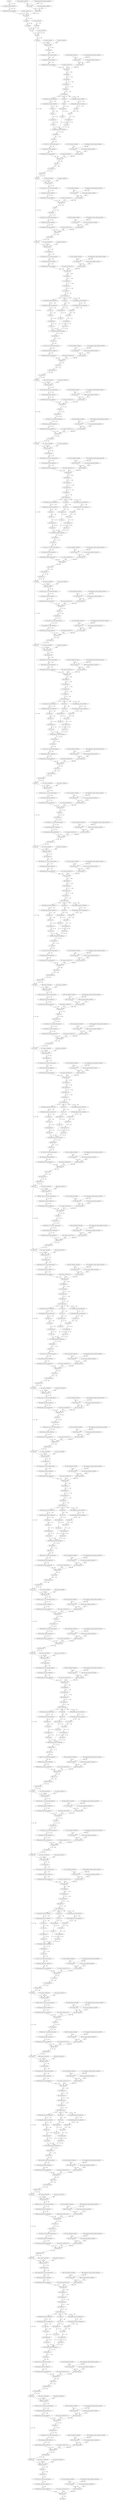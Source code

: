 strict digraph  {
"0 arg0_1" [id=0, type=input];
"1 quantize_per_tensor_default" [id=1, type=quantize_per_tensor];
"2 dequantize_per_tensor_default" [id=2, type=dequantize_per_tensor];
"3 _param_constant1_0_0" [id=3, type=get_attr];
"4 scale_updated_constant0" [id=4, type=get_attr];
"5 compressed_weight_updated_constant0" [id=5, type=get_attr];
"6 mul_tensor" [id=6, type=mul];
"7 zero_point_updated_constant0" [id=7, type=get_attr];
"8 sub_tensor" [id=8, type=sub];
"9 conv2d" [id=9, type=conv2d];
"10 reshape" [id=10, type=reshape];
"11 permute" [id=11, type=permute];
"12 _param_constant2" [id=12, type=get_attr];
"13 expand" [id=13, type=expand];
"14 cat" [id=14, type=cat];
"15 _param_constant3" [id=15, type=get_attr];
"16 add" [id=16, type=add];
"17 dropout" [id=17, type=dropout];
"18 _param_constant4" [id=18, type=get_attr];
"19 _param_constant5" [id=19, type=get_attr];
"20 layer_norm" [id=20, type=layer_norm];
"21 transpose" [id=21, type=transpose];
"22 transpose_0_0_nncf_smooth_quant_0" [id=22, type=call_module];
"23 quantize_per_tensor_default_1" [id=23, type=quantize_per_tensor];
"24 dequantize_per_tensor_default_1" [id=24, type=dequantize_per_tensor];
"25 _param_constant7_0_0" [id=25, type=get_attr];
"26 scale_updated_constant1" [id=26, type=get_attr];
"27 compressed_weight_updated_constant1" [id=27, type=get_attr];
"28 mul_tensor_1" [id=28, type=mul];
"29 zero_point_updated_constant1" [id=29, type=get_attr];
"30 sub_tensor_1" [id=30, type=sub];
"31 linear" [id=31, type=linear];
"32 unflatten" [id=32, type=unflatten];
"33 unsqueeze" [id=33, type=unsqueeze];
"34 transpose_1" [id=34, type=transpose];
"35 squeeze" [id=35, type=squeeze];
"36 contiguous" [id=36, type=contiguous];
"37 quantize_per_tensor_default_2" [id=37, type=quantize_per_tensor];
"38 dequantize_per_tensor_default_2" [id=38, type=dequantize_per_tensor];
"39 select" [id=39, type=select];
"40 quantize_per_tensor_default_3" [id=40, type=quantize_per_tensor];
"41 dequantize_per_tensor_default_3" [id=41, type=dequantize_per_tensor];
"42 select_1" [id=42, type=select];
"43 select_2" [id=43, type=select];
"44 view" [id=44, type=view];
"45 transpose_2" [id=45, type=transpose];
"46 view_1" [id=46, type=view];
"47 transpose_3" [id=47, type=transpose];
"48 view_2" [id=48, type=view];
"49 transpose_4" [id=49, type=transpose];
"50 view_3" [id=50, type=view];
"51 view_4" [id=51, type=view];
"52 view_5" [id=52, type=view];
"53 scaled_dot_product_attention" [id=53, type=scaled_dot_product_attention];
"54 permute_1" [id=54, type=permute];
"55 view_6" [id=55, type=view];
"56 view_6_0_0_nncf_smooth_quant_0" [id=56, type=call_module];
"57 quantize_per_tensor_default_4" [id=57, type=quantize_per_tensor];
"58 dequantize_per_tensor_default_4" [id=58, type=dequantize_per_tensor];
"59 _param_constant9_0_0" [id=59, type=get_attr];
"60 scale_updated_constant2" [id=60, type=get_attr];
"61 compressed_weight_updated_constant2" [id=61, type=get_attr];
"62 mul_tensor_2" [id=62, type=mul];
"63 zero_point_updated_constant2" [id=63, type=get_attr];
"64 sub_tensor_2" [id=64, type=sub];
"65 linear_1" [id=65, type=linear];
"66 view_7" [id=66, type=view];
"67 transpose_5" [id=67, type=transpose];
"68 dropout_1" [id=68, type=dropout];
"69 add_1" [id=69, type=add];
"70 _param_constant10" [id=70, type=get_attr];
"71 _param_constant11" [id=71, type=get_attr];
"72 layer_norm_1" [id=72, type=layer_norm];
"73 layer_norm_1_0_0_nncf_smooth_quant_0" [id=73, type=call_module];
"74 quantize_per_tensor_default_5" [id=74, type=quantize_per_tensor];
"75 dequantize_per_tensor_default_5" [id=75, type=dequantize_per_tensor];
"76 _param_constant13_0_0" [id=76, type=get_attr];
"77 scale_updated_constant3" [id=77, type=get_attr];
"78 compressed_weight_updated_constant3" [id=78, type=get_attr];
"79 mul_tensor_3" [id=79, type=mul];
"80 zero_point_updated_constant3" [id=80, type=get_attr];
"81 sub_tensor_3" [id=81, type=sub];
"82 linear_2" [id=82, type=linear];
"83 gelu" [id=83, type=gelu];
"84 dropout_2" [id=84, type=dropout];
"85 dropout_2_0_0_nncf_smooth_quant_0" [id=85, type=call_module];
"86 quantize_per_tensor_default_6" [id=86, type=quantize_per_tensor];
"87 dequantize_per_tensor_default_6" [id=87, type=dequantize_per_tensor];
"88 _param_constant15_0_0" [id=88, type=get_attr];
"89 scale_updated_constant4" [id=89, type=get_attr];
"90 compressed_weight_updated_constant4" [id=90, type=get_attr];
"91 mul_tensor_4" [id=91, type=mul];
"92 zero_point_updated_constant4" [id=92, type=get_attr];
"93 sub_tensor_4" [id=93, type=sub];
"94 linear_3" [id=94, type=linear];
"95 dropout_3" [id=95, type=dropout];
"96 add_2" [id=96, type=add];
"97 _param_constant16" [id=97, type=get_attr];
"98 _param_constant17" [id=98, type=get_attr];
"99 layer_norm_2" [id=99, type=layer_norm];
"100 transpose_6" [id=100, type=transpose];
"101 transpose_6_0_0_nncf_smooth_quant_0" [id=101, type=call_module];
"102 quantize_per_tensor_default_7" [id=102, type=quantize_per_tensor];
"103 dequantize_per_tensor_default_7" [id=103, type=dequantize_per_tensor];
"104 _param_constant19_0_0" [id=104, type=get_attr];
"105 scale_updated_constant5" [id=105, type=get_attr];
"106 compressed_weight_updated_constant5" [id=106, type=get_attr];
"107 mul_tensor_5" [id=107, type=mul];
"108 zero_point_updated_constant5" [id=108, type=get_attr];
"109 sub_tensor_5" [id=109, type=sub];
"110 linear_4" [id=110, type=linear];
"111 unflatten_1" [id=111, type=unflatten];
"112 unsqueeze_1" [id=112, type=unsqueeze];
"113 transpose_7" [id=113, type=transpose];
"114 squeeze_1" [id=114, type=squeeze];
"115 contiguous_1" [id=115, type=contiguous];
"116 quantize_per_tensor_default_8" [id=116, type=quantize_per_tensor];
"117 dequantize_per_tensor_default_8" [id=117, type=dequantize_per_tensor];
"118 select_3" [id=118, type=select];
"119 quantize_per_tensor_default_9" [id=119, type=quantize_per_tensor];
"120 dequantize_per_tensor_default_9" [id=120, type=dequantize_per_tensor];
"121 select_4" [id=121, type=select];
"122 select_5" [id=122, type=select];
"123 view_8" [id=123, type=view];
"124 transpose_8" [id=124, type=transpose];
"125 view_9" [id=125, type=view];
"126 transpose_9" [id=126, type=transpose];
"127 view_10" [id=127, type=view];
"128 transpose_10" [id=128, type=transpose];
"129 view_11" [id=129, type=view];
"130 view_12" [id=130, type=view];
"131 view_13" [id=131, type=view];
"132 scaled_dot_product_attention_1" [id=132, type=scaled_dot_product_attention];
"133 permute_2" [id=133, type=permute];
"134 view_14" [id=134, type=view];
"135 view_14_0_0_nncf_smooth_quant_0" [id=135, type=call_module];
"136 quantize_per_tensor_default_10" [id=136, type=quantize_per_tensor];
"137 dequantize_per_tensor_default_10" [id=137, type=dequantize_per_tensor];
"138 _param_constant21_0_0" [id=138, type=get_attr];
"139 scale_updated_constant6" [id=139, type=get_attr];
"140 compressed_weight_updated_constant6" [id=140, type=get_attr];
"141 mul_tensor_6" [id=141, type=mul];
"142 zero_point_updated_constant6" [id=142, type=get_attr];
"143 sub_tensor_6" [id=143, type=sub];
"144 linear_5" [id=144, type=linear];
"145 view_15" [id=145, type=view];
"146 transpose_11" [id=146, type=transpose];
"147 dropout_4" [id=147, type=dropout];
"148 add_3" [id=148, type=add];
"149 _param_constant22" [id=149, type=get_attr];
"150 _param_constant23" [id=150, type=get_attr];
"151 layer_norm_3" [id=151, type=layer_norm];
"152 layer_norm_3_0_0_nncf_smooth_quant_0" [id=152, type=call_module];
"153 quantize_per_tensor_default_11" [id=153, type=quantize_per_tensor];
"154 dequantize_per_tensor_default_11" [id=154, type=dequantize_per_tensor];
"155 _param_constant25_0_0" [id=155, type=get_attr];
"156 scale_updated_constant7" [id=156, type=get_attr];
"157 compressed_weight_updated_constant7" [id=157, type=get_attr];
"158 mul_tensor_7" [id=158, type=mul];
"159 zero_point_updated_constant7" [id=159, type=get_attr];
"160 sub_tensor_7" [id=160, type=sub];
"161 linear_6" [id=161, type=linear];
"162 gelu_1" [id=162, type=gelu];
"163 dropout_5" [id=163, type=dropout];
"164 dropout_5_0_0_nncf_smooth_quant_0" [id=164, type=call_module];
"165 quantize_per_tensor_default_12" [id=165, type=quantize_per_tensor];
"166 dequantize_per_tensor_default_12" [id=166, type=dequantize_per_tensor];
"167 _param_constant27_0_0" [id=167, type=get_attr];
"168 scale_updated_constant8" [id=168, type=get_attr];
"169 compressed_weight_updated_constant8" [id=169, type=get_attr];
"170 mul_tensor_8" [id=170, type=mul];
"171 zero_point_updated_constant8" [id=171, type=get_attr];
"172 sub_tensor_8" [id=172, type=sub];
"173 linear_7" [id=173, type=linear];
"174 dropout_6" [id=174, type=dropout];
"175 add_4" [id=175, type=add];
"176 _param_constant28" [id=176, type=get_attr];
"177 _param_constant29" [id=177, type=get_attr];
"178 layer_norm_4" [id=178, type=layer_norm];
"179 transpose_12" [id=179, type=transpose];
"180 transpose_12_0_0_nncf_smooth_quant_0" [id=180, type=call_module];
"181 quantize_per_tensor_default_13" [id=181, type=quantize_per_tensor];
"182 dequantize_per_tensor_default_13" [id=182, type=dequantize_per_tensor];
"183 _param_constant31_0_0" [id=183, type=get_attr];
"184 scale_updated_constant9" [id=184, type=get_attr];
"185 compressed_weight_updated_constant9" [id=185, type=get_attr];
"186 mul_tensor_9" [id=186, type=mul];
"187 zero_point_updated_constant9" [id=187, type=get_attr];
"188 sub_tensor_9" [id=188, type=sub];
"189 linear_8" [id=189, type=linear];
"190 unflatten_2" [id=190, type=unflatten];
"191 unsqueeze_2" [id=191, type=unsqueeze];
"192 transpose_13" [id=192, type=transpose];
"193 squeeze_2" [id=193, type=squeeze];
"194 contiguous_2" [id=194, type=contiguous];
"195 quantize_per_tensor_default_14" [id=195, type=quantize_per_tensor];
"196 dequantize_per_tensor_default_14" [id=196, type=dequantize_per_tensor];
"197 select_6" [id=197, type=select];
"198 quantize_per_tensor_default_15" [id=198, type=quantize_per_tensor];
"199 dequantize_per_tensor_default_15" [id=199, type=dequantize_per_tensor];
"200 select_7" [id=200, type=select];
"201 select_8" [id=201, type=select];
"202 view_16" [id=202, type=view];
"203 transpose_14" [id=203, type=transpose];
"204 view_17" [id=204, type=view];
"205 transpose_15" [id=205, type=transpose];
"206 view_18" [id=206, type=view];
"207 transpose_16" [id=207, type=transpose];
"208 view_19" [id=208, type=view];
"209 view_20" [id=209, type=view];
"210 view_21" [id=210, type=view];
"211 scaled_dot_product_attention_2" [id=211, type=scaled_dot_product_attention];
"212 permute_3" [id=212, type=permute];
"213 view_22" [id=213, type=view];
"214 view_22_0_0_nncf_smooth_quant_0" [id=214, type=call_module];
"215 quantize_per_tensor_default_16" [id=215, type=quantize_per_tensor];
"216 dequantize_per_tensor_default_16" [id=216, type=dequantize_per_tensor];
"217 _param_constant33_0_0" [id=217, type=get_attr];
"218 scale_updated_constant10" [id=218, type=get_attr];
"219 compressed_weight_updated_constant10" [id=219, type=get_attr];
"220 mul_tensor_10" [id=220, type=mul];
"221 zero_point_updated_constant10" [id=221, type=get_attr];
"222 sub_tensor_10" [id=222, type=sub];
"223 linear_9" [id=223, type=linear];
"224 view_23" [id=224, type=view];
"225 transpose_17" [id=225, type=transpose];
"226 dropout_7" [id=226, type=dropout];
"227 add_5" [id=227, type=add];
"228 _param_constant34" [id=228, type=get_attr];
"229 _param_constant35" [id=229, type=get_attr];
"230 layer_norm_5" [id=230, type=layer_norm];
"231 layer_norm_5_0_0_nncf_smooth_quant_0" [id=231, type=call_module];
"232 quantize_per_tensor_default_17" [id=232, type=quantize_per_tensor];
"233 dequantize_per_tensor_default_17" [id=233, type=dequantize_per_tensor];
"234 _param_constant37_0_0" [id=234, type=get_attr];
"235 scale_updated_constant11" [id=235, type=get_attr];
"236 compressed_weight_updated_constant11" [id=236, type=get_attr];
"237 mul_tensor_11" [id=237, type=mul];
"238 zero_point_updated_constant11" [id=238, type=get_attr];
"239 sub_tensor_11" [id=239, type=sub];
"240 linear_10" [id=240, type=linear];
"241 gelu_2" [id=241, type=gelu];
"242 dropout_8" [id=242, type=dropout];
"243 dropout_8_0_0_nncf_smooth_quant_0" [id=243, type=call_module];
"244 quantize_per_tensor_default_18" [id=244, type=quantize_per_tensor];
"245 dequantize_per_tensor_default_18" [id=245, type=dequantize_per_tensor];
"246 _param_constant39_0_0" [id=246, type=get_attr];
"247 scale_updated_constant12" [id=247, type=get_attr];
"248 compressed_weight_updated_constant12" [id=248, type=get_attr];
"249 mul_tensor_12" [id=249, type=mul];
"250 zero_point_updated_constant12" [id=250, type=get_attr];
"251 sub_tensor_12" [id=251, type=sub];
"252 linear_11" [id=252, type=linear];
"253 dropout_9" [id=253, type=dropout];
"254 add_6" [id=254, type=add];
"255 _param_constant40" [id=255, type=get_attr];
"256 _param_constant41" [id=256, type=get_attr];
"257 layer_norm_6" [id=257, type=layer_norm];
"258 transpose_18" [id=258, type=transpose];
"259 transpose_18_0_0_nncf_smooth_quant_0" [id=259, type=call_module];
"260 quantize_per_tensor_default_19" [id=260, type=quantize_per_tensor];
"261 dequantize_per_tensor_default_19" [id=261, type=dequantize_per_tensor];
"262 _param_constant43_0_0" [id=262, type=get_attr];
"263 scale_updated_constant13" [id=263, type=get_attr];
"264 compressed_weight_updated_constant13" [id=264, type=get_attr];
"265 mul_tensor_13" [id=265, type=mul];
"266 zero_point_updated_constant13" [id=266, type=get_attr];
"267 sub_tensor_13" [id=267, type=sub];
"268 linear_12" [id=268, type=linear];
"269 unflatten_3" [id=269, type=unflatten];
"270 unsqueeze_3" [id=270, type=unsqueeze];
"271 transpose_19" [id=271, type=transpose];
"272 squeeze_3" [id=272, type=squeeze];
"273 contiguous_3" [id=273, type=contiguous];
"274 quantize_per_tensor_default_20" [id=274, type=quantize_per_tensor];
"275 dequantize_per_tensor_default_20" [id=275, type=dequantize_per_tensor];
"276 select_9" [id=276, type=select];
"277 quantize_per_tensor_default_21" [id=277, type=quantize_per_tensor];
"278 dequantize_per_tensor_default_21" [id=278, type=dequantize_per_tensor];
"279 select_10" [id=279, type=select];
"280 select_11" [id=280, type=select];
"281 view_24" [id=281, type=view];
"282 transpose_20" [id=282, type=transpose];
"283 view_25" [id=283, type=view];
"284 transpose_21" [id=284, type=transpose];
"285 view_26" [id=285, type=view];
"286 transpose_22" [id=286, type=transpose];
"287 view_27" [id=287, type=view];
"288 view_28" [id=288, type=view];
"289 view_29" [id=289, type=view];
"290 scaled_dot_product_attention_3" [id=290, type=scaled_dot_product_attention];
"291 permute_4" [id=291, type=permute];
"292 view_30" [id=292, type=view];
"293 view_30_0_0_nncf_smooth_quant_0" [id=293, type=call_module];
"294 quantize_per_tensor_default_22" [id=294, type=quantize_per_tensor];
"295 dequantize_per_tensor_default_22" [id=295, type=dequantize_per_tensor];
"296 _param_constant45_0_0" [id=296, type=get_attr];
"297 scale_updated_constant14" [id=297, type=get_attr];
"298 compressed_weight_updated_constant14" [id=298, type=get_attr];
"299 mul_tensor_14" [id=299, type=mul];
"300 zero_point_updated_constant14" [id=300, type=get_attr];
"301 sub_tensor_14" [id=301, type=sub];
"302 linear_13" [id=302, type=linear];
"303 view_31" [id=303, type=view];
"304 transpose_23" [id=304, type=transpose];
"305 dropout_10" [id=305, type=dropout];
"306 add_7" [id=306, type=add];
"307 _param_constant46" [id=307, type=get_attr];
"308 _param_constant47" [id=308, type=get_attr];
"309 layer_norm_7" [id=309, type=layer_norm];
"310 layer_norm_7_0_0_nncf_smooth_quant_0" [id=310, type=call_module];
"311 quantize_per_tensor_default_23" [id=311, type=quantize_per_tensor];
"312 dequantize_per_tensor_default_23" [id=312, type=dequantize_per_tensor];
"313 _param_constant49_0_0" [id=313, type=get_attr];
"314 scale_updated_constant15" [id=314, type=get_attr];
"315 compressed_weight_updated_constant15" [id=315, type=get_attr];
"316 mul_tensor_15" [id=316, type=mul];
"317 zero_point_updated_constant15" [id=317, type=get_attr];
"318 sub_tensor_15" [id=318, type=sub];
"319 linear_14" [id=319, type=linear];
"320 gelu_3" [id=320, type=gelu];
"321 dropout_11" [id=321, type=dropout];
"322 dropout_11_0_0_nncf_smooth_quant_0" [id=322, type=call_module];
"323 quantize_per_tensor_default_24" [id=323, type=quantize_per_tensor];
"324 dequantize_per_tensor_default_24" [id=324, type=dequantize_per_tensor];
"325 _param_constant51_0_0" [id=325, type=get_attr];
"326 scale_updated_constant16" [id=326, type=get_attr];
"327 compressed_weight_updated_constant16" [id=327, type=get_attr];
"328 mul_tensor_16" [id=328, type=mul];
"329 zero_point_updated_constant16" [id=329, type=get_attr];
"330 sub_tensor_16" [id=330, type=sub];
"331 linear_15" [id=331, type=linear];
"332 dropout_12" [id=332, type=dropout];
"333 add_8" [id=333, type=add];
"334 _param_constant52" [id=334, type=get_attr];
"335 _param_constant53" [id=335, type=get_attr];
"336 layer_norm_8" [id=336, type=layer_norm];
"337 transpose_24" [id=337, type=transpose];
"338 transpose_24_0_0_nncf_smooth_quant_0" [id=338, type=call_module];
"339 quantize_per_tensor_default_25" [id=339, type=quantize_per_tensor];
"340 dequantize_per_tensor_default_25" [id=340, type=dequantize_per_tensor];
"341 _param_constant55_0_0" [id=341, type=get_attr];
"342 scale_updated_constant17" [id=342, type=get_attr];
"343 compressed_weight_updated_constant17" [id=343, type=get_attr];
"344 mul_tensor_17" [id=344, type=mul];
"345 zero_point_updated_constant17" [id=345, type=get_attr];
"346 sub_tensor_17" [id=346, type=sub];
"347 linear_16" [id=347, type=linear];
"348 unflatten_4" [id=348, type=unflatten];
"349 unsqueeze_4" [id=349, type=unsqueeze];
"350 transpose_25" [id=350, type=transpose];
"351 squeeze_4" [id=351, type=squeeze];
"352 contiguous_4" [id=352, type=contiguous];
"353 quantize_per_tensor_default_26" [id=353, type=quantize_per_tensor];
"354 dequantize_per_tensor_default_26" [id=354, type=dequantize_per_tensor];
"355 select_12" [id=355, type=select];
"356 quantize_per_tensor_default_27" [id=356, type=quantize_per_tensor];
"357 dequantize_per_tensor_default_27" [id=357, type=dequantize_per_tensor];
"358 select_13" [id=358, type=select];
"359 select_14" [id=359, type=select];
"360 view_32" [id=360, type=view];
"361 transpose_26" [id=361, type=transpose];
"362 view_33" [id=362, type=view];
"363 transpose_27" [id=363, type=transpose];
"364 view_34" [id=364, type=view];
"365 transpose_28" [id=365, type=transpose];
"366 view_35" [id=366, type=view];
"367 view_36" [id=367, type=view];
"368 view_37" [id=368, type=view];
"369 scaled_dot_product_attention_4" [id=369, type=scaled_dot_product_attention];
"370 permute_5" [id=370, type=permute];
"371 view_38" [id=371, type=view];
"372 view_38_0_0_nncf_smooth_quant_0" [id=372, type=call_module];
"373 quantize_per_tensor_default_28" [id=373, type=quantize_per_tensor];
"374 dequantize_per_tensor_default_28" [id=374, type=dequantize_per_tensor];
"375 _param_constant57_0_0" [id=375, type=get_attr];
"376 scale_updated_constant18" [id=376, type=get_attr];
"377 compressed_weight_updated_constant18" [id=377, type=get_attr];
"378 mul_tensor_18" [id=378, type=mul];
"379 zero_point_updated_constant18" [id=379, type=get_attr];
"380 sub_tensor_18" [id=380, type=sub];
"381 linear_17" [id=381, type=linear];
"382 view_39" [id=382, type=view];
"383 transpose_29" [id=383, type=transpose];
"384 dropout_13" [id=384, type=dropout];
"385 add_9" [id=385, type=add];
"386 _param_constant58" [id=386, type=get_attr];
"387 _param_constant59" [id=387, type=get_attr];
"388 layer_norm_9" [id=388, type=layer_norm];
"389 layer_norm_9_0_0_nncf_smooth_quant_0" [id=389, type=call_module];
"390 quantize_per_tensor_default_29" [id=390, type=quantize_per_tensor];
"391 dequantize_per_tensor_default_29" [id=391, type=dequantize_per_tensor];
"392 _param_constant61_0_0" [id=392, type=get_attr];
"393 scale_updated_constant19" [id=393, type=get_attr];
"394 compressed_weight_updated_constant19" [id=394, type=get_attr];
"395 mul_tensor_19" [id=395, type=mul];
"396 zero_point_updated_constant19" [id=396, type=get_attr];
"397 sub_tensor_19" [id=397, type=sub];
"398 linear_18" [id=398, type=linear];
"399 gelu_4" [id=399, type=gelu];
"400 dropout_14" [id=400, type=dropout];
"401 dropout_14_0_0_nncf_smooth_quant_0" [id=401, type=call_module];
"402 quantize_per_tensor_default_30" [id=402, type=quantize_per_tensor];
"403 dequantize_per_tensor_default_30" [id=403, type=dequantize_per_tensor];
"404 _param_constant63_0_0" [id=404, type=get_attr];
"405 scale_updated_constant20" [id=405, type=get_attr];
"406 compressed_weight_updated_constant20" [id=406, type=get_attr];
"407 mul_tensor_20" [id=407, type=mul];
"408 zero_point_updated_constant20" [id=408, type=get_attr];
"409 sub_tensor_20" [id=409, type=sub];
"410 linear_19" [id=410, type=linear];
"411 dropout_15" [id=411, type=dropout];
"412 add_10" [id=412, type=add];
"413 _param_constant64" [id=413, type=get_attr];
"414 _param_constant65" [id=414, type=get_attr];
"415 layer_norm_10" [id=415, type=layer_norm];
"416 transpose_30" [id=416, type=transpose];
"417 transpose_30_0_0_nncf_smooth_quant_0" [id=417, type=call_module];
"418 quantize_per_tensor_default_31" [id=418, type=quantize_per_tensor];
"419 dequantize_per_tensor_default_31" [id=419, type=dequantize_per_tensor];
"420 _param_constant67_0_0" [id=420, type=get_attr];
"421 scale_updated_constant21" [id=421, type=get_attr];
"422 compressed_weight_updated_constant21" [id=422, type=get_attr];
"423 mul_tensor_21" [id=423, type=mul];
"424 zero_point_updated_constant21" [id=424, type=get_attr];
"425 sub_tensor_21" [id=425, type=sub];
"426 linear_20" [id=426, type=linear];
"427 unflatten_5" [id=427, type=unflatten];
"428 unsqueeze_5" [id=428, type=unsqueeze];
"429 transpose_31" [id=429, type=transpose];
"430 squeeze_5" [id=430, type=squeeze];
"431 contiguous_5" [id=431, type=contiguous];
"432 quantize_per_tensor_default_32" [id=432, type=quantize_per_tensor];
"433 dequantize_per_tensor_default_32" [id=433, type=dequantize_per_tensor];
"434 select_15" [id=434, type=select];
"435 quantize_per_tensor_default_33" [id=435, type=quantize_per_tensor];
"436 dequantize_per_tensor_default_33" [id=436, type=dequantize_per_tensor];
"437 select_16" [id=437, type=select];
"438 select_17" [id=438, type=select];
"439 view_40" [id=439, type=view];
"440 transpose_32" [id=440, type=transpose];
"441 view_41" [id=441, type=view];
"442 transpose_33" [id=442, type=transpose];
"443 view_42" [id=443, type=view];
"444 transpose_34" [id=444, type=transpose];
"445 view_43" [id=445, type=view];
"446 view_44" [id=446, type=view];
"447 view_45" [id=447, type=view];
"448 scaled_dot_product_attention_5" [id=448, type=scaled_dot_product_attention];
"449 permute_6" [id=449, type=permute];
"450 view_46" [id=450, type=view];
"451 view_46_0_0_nncf_smooth_quant_0" [id=451, type=call_module];
"452 quantize_per_tensor_default_34" [id=452, type=quantize_per_tensor];
"453 dequantize_per_tensor_default_34" [id=453, type=dequantize_per_tensor];
"454 _param_constant69_0_0" [id=454, type=get_attr];
"455 scale_updated_constant22" [id=455, type=get_attr];
"456 compressed_weight_updated_constant22" [id=456, type=get_attr];
"457 mul_tensor_22" [id=457, type=mul];
"458 zero_point_updated_constant22" [id=458, type=get_attr];
"459 sub_tensor_22" [id=459, type=sub];
"460 linear_21" [id=460, type=linear];
"461 view_47" [id=461, type=view];
"462 transpose_35" [id=462, type=transpose];
"463 dropout_16" [id=463, type=dropout];
"464 add_11" [id=464, type=add];
"465 _param_constant70" [id=465, type=get_attr];
"466 _param_constant71" [id=466, type=get_attr];
"467 layer_norm_11" [id=467, type=layer_norm];
"468 layer_norm_11_0_0_nncf_smooth_quant_0" [id=468, type=call_module];
"469 quantize_per_tensor_default_35" [id=469, type=quantize_per_tensor];
"470 dequantize_per_tensor_default_35" [id=470, type=dequantize_per_tensor];
"471 _param_constant73_0_0" [id=471, type=get_attr];
"472 scale_updated_constant23" [id=472, type=get_attr];
"473 compressed_weight_updated_constant23" [id=473, type=get_attr];
"474 mul_tensor_23" [id=474, type=mul];
"475 zero_point_updated_constant23" [id=475, type=get_attr];
"476 sub_tensor_23" [id=476, type=sub];
"477 linear_22" [id=477, type=linear];
"478 gelu_5" [id=478, type=gelu];
"479 dropout_17" [id=479, type=dropout];
"480 dropout_17_0_0_nncf_smooth_quant_0" [id=480, type=call_module];
"481 quantize_per_tensor_default_36" [id=481, type=quantize_per_tensor];
"482 dequantize_per_tensor_default_36" [id=482, type=dequantize_per_tensor];
"483 _param_constant75_0_0" [id=483, type=get_attr];
"484 scale_updated_constant24" [id=484, type=get_attr];
"485 compressed_weight_updated_constant24" [id=485, type=get_attr];
"486 mul_tensor_24" [id=486, type=mul];
"487 zero_point_updated_constant24" [id=487, type=get_attr];
"488 sub_tensor_24" [id=488, type=sub];
"489 linear_23" [id=489, type=linear];
"490 dropout_18" [id=490, type=dropout];
"491 add_12" [id=491, type=add];
"492 _param_constant76" [id=492, type=get_attr];
"493 _param_constant77" [id=493, type=get_attr];
"494 layer_norm_12" [id=494, type=layer_norm];
"495 transpose_36" [id=495, type=transpose];
"496 transpose_36_0_0_nncf_smooth_quant_0" [id=496, type=call_module];
"497 quantize_per_tensor_default_37" [id=497, type=quantize_per_tensor];
"498 dequantize_per_tensor_default_37" [id=498, type=dequantize_per_tensor];
"499 _param_constant79_0_0" [id=499, type=get_attr];
"500 scale_updated_constant25" [id=500, type=get_attr];
"501 compressed_weight_updated_constant25" [id=501, type=get_attr];
"502 mul_tensor_25" [id=502, type=mul];
"503 zero_point_updated_constant25" [id=503, type=get_attr];
"504 sub_tensor_25" [id=504, type=sub];
"505 linear_24" [id=505, type=linear];
"506 unflatten_6" [id=506, type=unflatten];
"507 unsqueeze_6" [id=507, type=unsqueeze];
"508 transpose_37" [id=508, type=transpose];
"509 squeeze_6" [id=509, type=squeeze];
"510 contiguous_6" [id=510, type=contiguous];
"511 quantize_per_tensor_default_38" [id=511, type=quantize_per_tensor];
"512 dequantize_per_tensor_default_38" [id=512, type=dequantize_per_tensor];
"513 select_18" [id=513, type=select];
"514 quantize_per_tensor_default_39" [id=514, type=quantize_per_tensor];
"515 dequantize_per_tensor_default_39" [id=515, type=dequantize_per_tensor];
"516 select_19" [id=516, type=select];
"517 select_20" [id=517, type=select];
"518 view_48" [id=518, type=view];
"519 transpose_38" [id=519, type=transpose];
"520 view_49" [id=520, type=view];
"521 transpose_39" [id=521, type=transpose];
"522 view_50" [id=522, type=view];
"523 transpose_40" [id=523, type=transpose];
"524 view_51" [id=524, type=view];
"525 view_52" [id=525, type=view];
"526 view_53" [id=526, type=view];
"527 scaled_dot_product_attention_6" [id=527, type=scaled_dot_product_attention];
"528 permute_7" [id=528, type=permute];
"529 view_54" [id=529, type=view];
"530 view_54_0_0_nncf_smooth_quant_0" [id=530, type=call_module];
"531 quantize_per_tensor_default_40" [id=531, type=quantize_per_tensor];
"532 dequantize_per_tensor_default_40" [id=532, type=dequantize_per_tensor];
"533 _param_constant81_0_0" [id=533, type=get_attr];
"534 scale_updated_constant26" [id=534, type=get_attr];
"535 compressed_weight_updated_constant26" [id=535, type=get_attr];
"536 mul_tensor_26" [id=536, type=mul];
"537 zero_point_updated_constant26" [id=537, type=get_attr];
"538 sub_tensor_26" [id=538, type=sub];
"539 linear_25" [id=539, type=linear];
"540 view_55" [id=540, type=view];
"541 transpose_41" [id=541, type=transpose];
"542 dropout_19" [id=542, type=dropout];
"543 add_13" [id=543, type=add];
"544 _param_constant82" [id=544, type=get_attr];
"545 _param_constant83" [id=545, type=get_attr];
"546 layer_norm_13" [id=546, type=layer_norm];
"547 layer_norm_13_0_0_nncf_smooth_quant_0" [id=547, type=call_module];
"548 quantize_per_tensor_default_41" [id=548, type=quantize_per_tensor];
"549 dequantize_per_tensor_default_41" [id=549, type=dequantize_per_tensor];
"550 _param_constant85_0_0" [id=550, type=get_attr];
"551 scale_updated_constant27" [id=551, type=get_attr];
"552 compressed_weight_updated_constant27" [id=552, type=get_attr];
"553 mul_tensor_27" [id=553, type=mul];
"554 zero_point_updated_constant27" [id=554, type=get_attr];
"555 sub_tensor_27" [id=555, type=sub];
"556 linear_26" [id=556, type=linear];
"557 gelu_6" [id=557, type=gelu];
"558 dropout_20" [id=558, type=dropout];
"559 dropout_20_0_0_nncf_smooth_quant_0" [id=559, type=call_module];
"560 quantize_per_tensor_default_42" [id=560, type=quantize_per_tensor];
"561 dequantize_per_tensor_default_42" [id=561, type=dequantize_per_tensor];
"562 _param_constant87_0_0" [id=562, type=get_attr];
"563 scale_updated_constant28" [id=563, type=get_attr];
"564 compressed_weight_updated_constant28" [id=564, type=get_attr];
"565 mul_tensor_28" [id=565, type=mul];
"566 zero_point_updated_constant28" [id=566, type=get_attr];
"567 sub_tensor_28" [id=567, type=sub];
"568 linear_27" [id=568, type=linear];
"569 dropout_21" [id=569, type=dropout];
"570 add_14" [id=570, type=add];
"571 _param_constant88" [id=571, type=get_attr];
"572 _param_constant89" [id=572, type=get_attr];
"573 layer_norm_14" [id=573, type=layer_norm];
"574 transpose_42" [id=574, type=transpose];
"575 transpose_42_0_0_nncf_smooth_quant_0" [id=575, type=call_module];
"576 quantize_per_tensor_default_43" [id=576, type=quantize_per_tensor];
"577 dequantize_per_tensor_default_43" [id=577, type=dequantize_per_tensor];
"578 _param_constant91_0_0" [id=578, type=get_attr];
"579 scale_updated_constant29" [id=579, type=get_attr];
"580 compressed_weight_updated_constant29" [id=580, type=get_attr];
"581 mul_tensor_29" [id=581, type=mul];
"582 zero_point_updated_constant29" [id=582, type=get_attr];
"583 sub_tensor_29" [id=583, type=sub];
"584 linear_28" [id=584, type=linear];
"585 unflatten_7" [id=585, type=unflatten];
"586 unsqueeze_7" [id=586, type=unsqueeze];
"587 transpose_43" [id=587, type=transpose];
"588 squeeze_7" [id=588, type=squeeze];
"589 contiguous_7" [id=589, type=contiguous];
"590 quantize_per_tensor_default_44" [id=590, type=quantize_per_tensor];
"591 dequantize_per_tensor_default_44" [id=591, type=dequantize_per_tensor];
"592 select_21" [id=592, type=select];
"593 quantize_per_tensor_default_45" [id=593, type=quantize_per_tensor];
"594 dequantize_per_tensor_default_45" [id=594, type=dequantize_per_tensor];
"595 select_22" [id=595, type=select];
"596 select_23" [id=596, type=select];
"597 view_56" [id=597, type=view];
"598 transpose_44" [id=598, type=transpose];
"599 view_57" [id=599, type=view];
"600 transpose_45" [id=600, type=transpose];
"601 view_58" [id=601, type=view];
"602 transpose_46" [id=602, type=transpose];
"603 view_59" [id=603, type=view];
"604 view_60" [id=604, type=view];
"605 view_61" [id=605, type=view];
"606 scaled_dot_product_attention_7" [id=606, type=scaled_dot_product_attention];
"607 permute_8" [id=607, type=permute];
"608 view_62" [id=608, type=view];
"609 view_62_0_0_nncf_smooth_quant_0" [id=609, type=call_module];
"610 quantize_per_tensor_default_46" [id=610, type=quantize_per_tensor];
"611 dequantize_per_tensor_default_46" [id=611, type=dequantize_per_tensor];
"612 _param_constant93_0_0" [id=612, type=get_attr];
"613 scale_updated_constant30" [id=613, type=get_attr];
"614 compressed_weight_updated_constant30" [id=614, type=get_attr];
"615 mul_tensor_30" [id=615, type=mul];
"616 zero_point_updated_constant30" [id=616, type=get_attr];
"617 sub_tensor_30" [id=617, type=sub];
"618 linear_29" [id=618, type=linear];
"619 view_63" [id=619, type=view];
"620 transpose_47" [id=620, type=transpose];
"621 dropout_22" [id=621, type=dropout];
"622 add_15" [id=622, type=add];
"623 _param_constant94" [id=623, type=get_attr];
"624 _param_constant95" [id=624, type=get_attr];
"625 layer_norm_15" [id=625, type=layer_norm];
"626 layer_norm_15_0_0_nncf_smooth_quant_0" [id=626, type=call_module];
"627 quantize_per_tensor_default_47" [id=627, type=quantize_per_tensor];
"628 dequantize_per_tensor_default_47" [id=628, type=dequantize_per_tensor];
"629 _param_constant97_0_0" [id=629, type=get_attr];
"630 scale_updated_constant31" [id=630, type=get_attr];
"631 compressed_weight_updated_constant31" [id=631, type=get_attr];
"632 mul_tensor_31" [id=632, type=mul];
"633 zero_point_updated_constant31" [id=633, type=get_attr];
"634 sub_tensor_31" [id=634, type=sub];
"635 linear_30" [id=635, type=linear];
"636 gelu_7" [id=636, type=gelu];
"637 dropout_23" [id=637, type=dropout];
"638 dropout_23_0_0_nncf_smooth_quant_0" [id=638, type=call_module];
"639 quantize_per_tensor_default_48" [id=639, type=quantize_per_tensor];
"640 dequantize_per_tensor_default_48" [id=640, type=dequantize_per_tensor];
"641 _param_constant99_0_0" [id=641, type=get_attr];
"642 scale_updated_constant32" [id=642, type=get_attr];
"643 compressed_weight_updated_constant32" [id=643, type=get_attr];
"644 mul_tensor_32" [id=644, type=mul];
"645 zero_point_updated_constant32" [id=645, type=get_attr];
"646 sub_tensor_32" [id=646, type=sub];
"647 linear_31" [id=647, type=linear];
"648 dropout_24" [id=648, type=dropout];
"649 add_16" [id=649, type=add];
"650 _param_constant100" [id=650, type=get_attr];
"651 _param_constant101" [id=651, type=get_attr];
"652 layer_norm_16" [id=652, type=layer_norm];
"653 transpose_48" [id=653, type=transpose];
"654 transpose_48_0_0_nncf_smooth_quant_0" [id=654, type=call_module];
"655 quantize_per_tensor_default_49" [id=655, type=quantize_per_tensor];
"656 dequantize_per_tensor_default_49" [id=656, type=dequantize_per_tensor];
"657 _param_constant103_0_0" [id=657, type=get_attr];
"658 scale_updated_constant33" [id=658, type=get_attr];
"659 compressed_weight_updated_constant33" [id=659, type=get_attr];
"660 mul_tensor_33" [id=660, type=mul];
"661 zero_point_updated_constant33" [id=661, type=get_attr];
"662 sub_tensor_33" [id=662, type=sub];
"663 linear_32" [id=663, type=linear];
"664 unflatten_8" [id=664, type=unflatten];
"665 unsqueeze_8" [id=665, type=unsqueeze];
"666 transpose_49" [id=666, type=transpose];
"667 squeeze_8" [id=667, type=squeeze];
"668 contiguous_8" [id=668, type=contiguous];
"669 quantize_per_tensor_default_50" [id=669, type=quantize_per_tensor];
"670 dequantize_per_tensor_default_50" [id=670, type=dequantize_per_tensor];
"671 select_24" [id=671, type=select];
"672 quantize_per_tensor_default_51" [id=672, type=quantize_per_tensor];
"673 dequantize_per_tensor_default_51" [id=673, type=dequantize_per_tensor];
"674 select_25" [id=674, type=select];
"675 select_26" [id=675, type=select];
"676 view_64" [id=676, type=view];
"677 transpose_50" [id=677, type=transpose];
"678 view_65" [id=678, type=view];
"679 transpose_51" [id=679, type=transpose];
"680 view_66" [id=680, type=view];
"681 transpose_52" [id=681, type=transpose];
"682 view_67" [id=682, type=view];
"683 view_68" [id=683, type=view];
"684 view_69" [id=684, type=view];
"685 scaled_dot_product_attention_8" [id=685, type=scaled_dot_product_attention];
"686 permute_9" [id=686, type=permute];
"687 view_70" [id=687, type=view];
"688 view_70_0_0_nncf_smooth_quant_0" [id=688, type=call_module];
"689 quantize_per_tensor_default_52" [id=689, type=quantize_per_tensor];
"690 dequantize_per_tensor_default_52" [id=690, type=dequantize_per_tensor];
"691 _param_constant105_0_0" [id=691, type=get_attr];
"692 scale_updated_constant34" [id=692, type=get_attr];
"693 compressed_weight_updated_constant34" [id=693, type=get_attr];
"694 mul_tensor_34" [id=694, type=mul];
"695 zero_point_updated_constant34" [id=695, type=get_attr];
"696 sub_tensor_34" [id=696, type=sub];
"697 linear_33" [id=697, type=linear];
"698 view_71" [id=698, type=view];
"699 transpose_53" [id=699, type=transpose];
"700 dropout_25" [id=700, type=dropout];
"701 add_17" [id=701, type=add];
"702 _param_constant106" [id=702, type=get_attr];
"703 _param_constant107" [id=703, type=get_attr];
"704 layer_norm_17" [id=704, type=layer_norm];
"705 layer_norm_17_0_0_nncf_smooth_quant_0" [id=705, type=call_module];
"706 quantize_per_tensor_default_53" [id=706, type=quantize_per_tensor];
"707 dequantize_per_tensor_default_53" [id=707, type=dequantize_per_tensor];
"708 _param_constant109_0_0" [id=708, type=get_attr];
"709 scale_updated_constant35" [id=709, type=get_attr];
"710 compressed_weight_updated_constant35" [id=710, type=get_attr];
"711 mul_tensor_35" [id=711, type=mul];
"712 zero_point_updated_constant35" [id=712, type=get_attr];
"713 sub_tensor_35" [id=713, type=sub];
"714 linear_34" [id=714, type=linear];
"715 gelu_8" [id=715, type=gelu];
"716 dropout_26" [id=716, type=dropout];
"717 dropout_26_0_0_nncf_smooth_quant_0" [id=717, type=call_module];
"718 quantize_per_tensor_default_54" [id=718, type=quantize_per_tensor];
"719 dequantize_per_tensor_default_54" [id=719, type=dequantize_per_tensor];
"720 _param_constant111_0_0" [id=720, type=get_attr];
"721 scale_updated_constant36" [id=721, type=get_attr];
"722 compressed_weight_updated_constant36" [id=722, type=get_attr];
"723 mul_tensor_36" [id=723, type=mul];
"724 zero_point_updated_constant36" [id=724, type=get_attr];
"725 sub_tensor_36" [id=725, type=sub];
"726 linear_35" [id=726, type=linear];
"727 dropout_27" [id=727, type=dropout];
"728 add_18" [id=728, type=add];
"729 _param_constant112" [id=729, type=get_attr];
"730 _param_constant113" [id=730, type=get_attr];
"731 layer_norm_18" [id=731, type=layer_norm];
"732 transpose_54" [id=732, type=transpose];
"733 transpose_54_0_0_nncf_smooth_quant_0" [id=733, type=call_module];
"734 quantize_per_tensor_default_55" [id=734, type=quantize_per_tensor];
"735 dequantize_per_tensor_default_55" [id=735, type=dequantize_per_tensor];
"736 _param_constant115_0_0" [id=736, type=get_attr];
"737 scale_updated_constant37" [id=737, type=get_attr];
"738 compressed_weight_updated_constant37" [id=738, type=get_attr];
"739 mul_tensor_37" [id=739, type=mul];
"740 zero_point_updated_constant37" [id=740, type=get_attr];
"741 sub_tensor_37" [id=741, type=sub];
"742 linear_36" [id=742, type=linear];
"743 unflatten_9" [id=743, type=unflatten];
"744 unsqueeze_9" [id=744, type=unsqueeze];
"745 transpose_55" [id=745, type=transpose];
"746 squeeze_9" [id=746, type=squeeze];
"747 contiguous_9" [id=747, type=contiguous];
"748 quantize_per_tensor_default_56" [id=748, type=quantize_per_tensor];
"749 dequantize_per_tensor_default_56" [id=749, type=dequantize_per_tensor];
"750 select_27" [id=750, type=select];
"751 quantize_per_tensor_default_57" [id=751, type=quantize_per_tensor];
"752 dequantize_per_tensor_default_57" [id=752, type=dequantize_per_tensor];
"753 select_28" [id=753, type=select];
"754 select_29" [id=754, type=select];
"755 view_72" [id=755, type=view];
"756 transpose_56" [id=756, type=transpose];
"757 view_73" [id=757, type=view];
"758 transpose_57" [id=758, type=transpose];
"759 view_74" [id=759, type=view];
"760 transpose_58" [id=760, type=transpose];
"761 view_75" [id=761, type=view];
"762 view_76" [id=762, type=view];
"763 view_77" [id=763, type=view];
"764 scaled_dot_product_attention_9" [id=764, type=scaled_dot_product_attention];
"765 permute_10" [id=765, type=permute];
"766 view_78" [id=766, type=view];
"767 view_78_0_0_nncf_smooth_quant_0" [id=767, type=call_module];
"768 quantize_per_tensor_default_58" [id=768, type=quantize_per_tensor];
"769 dequantize_per_tensor_default_58" [id=769, type=dequantize_per_tensor];
"770 _param_constant117_0_0" [id=770, type=get_attr];
"771 scale_updated_constant38" [id=771, type=get_attr];
"772 compressed_weight_updated_constant38" [id=772, type=get_attr];
"773 mul_tensor_38" [id=773, type=mul];
"774 zero_point_updated_constant38" [id=774, type=get_attr];
"775 sub_tensor_38" [id=775, type=sub];
"776 linear_37" [id=776, type=linear];
"777 view_79" [id=777, type=view];
"778 transpose_59" [id=778, type=transpose];
"779 dropout_28" [id=779, type=dropout];
"780 add_19" [id=780, type=add];
"781 _param_constant118" [id=781, type=get_attr];
"782 _param_constant119" [id=782, type=get_attr];
"783 layer_norm_19" [id=783, type=layer_norm];
"784 layer_norm_19_0_0_nncf_smooth_quant_0" [id=784, type=call_module];
"785 quantize_per_tensor_default_59" [id=785, type=quantize_per_tensor];
"786 dequantize_per_tensor_default_59" [id=786, type=dequantize_per_tensor];
"787 _param_constant121_0_0" [id=787, type=get_attr];
"788 scale_updated_constant39" [id=788, type=get_attr];
"789 compressed_weight_updated_constant39" [id=789, type=get_attr];
"790 mul_tensor_39" [id=790, type=mul];
"791 zero_point_updated_constant39" [id=791, type=get_attr];
"792 sub_tensor_39" [id=792, type=sub];
"793 linear_38" [id=793, type=linear];
"794 gelu_9" [id=794, type=gelu];
"795 dropout_29" [id=795, type=dropout];
"796 dropout_29_0_0_nncf_smooth_quant_0" [id=796, type=call_module];
"797 quantize_per_tensor_default_60" [id=797, type=quantize_per_tensor];
"798 dequantize_per_tensor_default_60" [id=798, type=dequantize_per_tensor];
"799 _param_constant123_0_0" [id=799, type=get_attr];
"800 scale_updated_constant40" [id=800, type=get_attr];
"801 compressed_weight_updated_constant40" [id=801, type=get_attr];
"802 mul_tensor_40" [id=802, type=mul];
"803 zero_point_updated_constant40" [id=803, type=get_attr];
"804 sub_tensor_40" [id=804, type=sub];
"805 linear_39" [id=805, type=linear];
"806 dropout_30" [id=806, type=dropout];
"807 add_20" [id=807, type=add];
"808 _param_constant124" [id=808, type=get_attr];
"809 _param_constant125" [id=809, type=get_attr];
"810 layer_norm_20" [id=810, type=layer_norm];
"811 transpose_60" [id=811, type=transpose];
"812 transpose_60_0_0_nncf_smooth_quant_0" [id=812, type=call_module];
"813 quantize_per_tensor_default_61" [id=813, type=quantize_per_tensor];
"814 dequantize_per_tensor_default_61" [id=814, type=dequantize_per_tensor];
"815 _param_constant127_0_0" [id=815, type=get_attr];
"816 scale_updated_constant41" [id=816, type=get_attr];
"817 compressed_weight_updated_constant41" [id=817, type=get_attr];
"818 mul_tensor_41" [id=818, type=mul];
"819 zero_point_updated_constant41" [id=819, type=get_attr];
"820 sub_tensor_41" [id=820, type=sub];
"821 linear_40" [id=821, type=linear];
"822 unflatten_10" [id=822, type=unflatten];
"823 unsqueeze_10" [id=823, type=unsqueeze];
"824 transpose_61" [id=824, type=transpose];
"825 squeeze_10" [id=825, type=squeeze];
"826 contiguous_10" [id=826, type=contiguous];
"827 quantize_per_tensor_default_62" [id=827, type=quantize_per_tensor];
"828 dequantize_per_tensor_default_62" [id=828, type=dequantize_per_tensor];
"829 select_30" [id=829, type=select];
"830 quantize_per_tensor_default_63" [id=830, type=quantize_per_tensor];
"831 dequantize_per_tensor_default_63" [id=831, type=dequantize_per_tensor];
"832 select_31" [id=832, type=select];
"833 select_32" [id=833, type=select];
"834 view_80" [id=834, type=view];
"835 transpose_62" [id=835, type=transpose];
"836 view_81" [id=836, type=view];
"837 transpose_63" [id=837, type=transpose];
"838 view_82" [id=838, type=view];
"839 transpose_64" [id=839, type=transpose];
"840 view_83" [id=840, type=view];
"841 view_84" [id=841, type=view];
"842 view_85" [id=842, type=view];
"843 scaled_dot_product_attention_10" [id=843, type=scaled_dot_product_attention];
"844 permute_11" [id=844, type=permute];
"845 view_86" [id=845, type=view];
"846 view_86_0_0_nncf_smooth_quant_0" [id=846, type=call_module];
"847 quantize_per_tensor_default_64" [id=847, type=quantize_per_tensor];
"848 dequantize_per_tensor_default_64" [id=848, type=dequantize_per_tensor];
"849 _param_constant129_0_0" [id=849, type=get_attr];
"850 scale_updated_constant42" [id=850, type=get_attr];
"851 compressed_weight_updated_constant42" [id=851, type=get_attr];
"852 mul_tensor_42" [id=852, type=mul];
"853 zero_point_updated_constant42" [id=853, type=get_attr];
"854 sub_tensor_42" [id=854, type=sub];
"855 linear_41" [id=855, type=linear];
"856 view_87" [id=856, type=view];
"857 transpose_65" [id=857, type=transpose];
"858 dropout_31" [id=858, type=dropout];
"859 add_21" [id=859, type=add];
"860 _param_constant130" [id=860, type=get_attr];
"861 _param_constant131" [id=861, type=get_attr];
"862 layer_norm_21" [id=862, type=layer_norm];
"863 layer_norm_21_0_0_nncf_smooth_quant_0" [id=863, type=call_module];
"864 quantize_per_tensor_default_65" [id=864, type=quantize_per_tensor];
"865 dequantize_per_tensor_default_65" [id=865, type=dequantize_per_tensor];
"866 _param_constant133_0_0" [id=866, type=get_attr];
"867 scale_updated_constant43" [id=867, type=get_attr];
"868 compressed_weight_updated_constant43" [id=868, type=get_attr];
"869 mul_tensor_43" [id=869, type=mul];
"870 zero_point_updated_constant43" [id=870, type=get_attr];
"871 sub_tensor_43" [id=871, type=sub];
"872 linear_42" [id=872, type=linear];
"873 gelu_10" [id=873, type=gelu];
"874 dropout_32" [id=874, type=dropout];
"875 dropout_32_0_0_nncf_smooth_quant_0" [id=875, type=call_module];
"876 quantize_per_tensor_default_66" [id=876, type=quantize_per_tensor];
"877 dequantize_per_tensor_default_66" [id=877, type=dequantize_per_tensor];
"878 _param_constant135_0_0" [id=878, type=get_attr];
"879 scale_updated_constant44" [id=879, type=get_attr];
"880 compressed_weight_updated_constant44" [id=880, type=get_attr];
"881 mul_tensor_44" [id=881, type=mul];
"882 zero_point_updated_constant44" [id=882, type=get_attr];
"883 sub_tensor_44" [id=883, type=sub];
"884 linear_43" [id=884, type=linear];
"885 dropout_33" [id=885, type=dropout];
"886 add_22" [id=886, type=add];
"887 _param_constant136" [id=887, type=get_attr];
"888 _param_constant137" [id=888, type=get_attr];
"889 layer_norm_22" [id=889, type=layer_norm];
"890 transpose_66" [id=890, type=transpose];
"891 transpose_66_0_0_nncf_smooth_quant_0" [id=891, type=call_module];
"892 quantize_per_tensor_default_67" [id=892, type=quantize_per_tensor];
"893 dequantize_per_tensor_default_67" [id=893, type=dequantize_per_tensor];
"894 _param_constant139_0_0" [id=894, type=get_attr];
"895 scale_updated_constant45" [id=895, type=get_attr];
"896 compressed_weight_updated_constant45" [id=896, type=get_attr];
"897 mul_tensor_45" [id=897, type=mul];
"898 zero_point_updated_constant45" [id=898, type=get_attr];
"899 sub_tensor_45" [id=899, type=sub];
"900 linear_44" [id=900, type=linear];
"901 unflatten_11" [id=901, type=unflatten];
"902 unsqueeze_11" [id=902, type=unsqueeze];
"903 transpose_67" [id=903, type=transpose];
"904 squeeze_11" [id=904, type=squeeze];
"905 contiguous_11" [id=905, type=contiguous];
"906 quantize_per_tensor_default_68" [id=906, type=quantize_per_tensor];
"907 dequantize_per_tensor_default_68" [id=907, type=dequantize_per_tensor];
"908 select_33" [id=908, type=select];
"909 quantize_per_tensor_default_69" [id=909, type=quantize_per_tensor];
"910 dequantize_per_tensor_default_69" [id=910, type=dequantize_per_tensor];
"911 select_34" [id=911, type=select];
"912 select_35" [id=912, type=select];
"913 view_88" [id=913, type=view];
"914 transpose_68" [id=914, type=transpose];
"915 view_89" [id=915, type=view];
"916 transpose_69" [id=916, type=transpose];
"917 view_90" [id=917, type=view];
"918 transpose_70" [id=918, type=transpose];
"919 view_91" [id=919, type=view];
"920 view_92" [id=920, type=view];
"921 view_93" [id=921, type=view];
"922 scaled_dot_product_attention_11" [id=922, type=scaled_dot_product_attention];
"923 permute_12" [id=923, type=permute];
"924 view_94" [id=924, type=view];
"925 view_94_0_0_nncf_smooth_quant_0" [id=925, type=call_module];
"926 quantize_per_tensor_default_70" [id=926, type=quantize_per_tensor];
"927 dequantize_per_tensor_default_70" [id=927, type=dequantize_per_tensor];
"928 _param_constant141_0_0" [id=928, type=get_attr];
"929 scale_updated_constant46" [id=929, type=get_attr];
"930 compressed_weight_updated_constant46" [id=930, type=get_attr];
"931 mul_tensor_46" [id=931, type=mul];
"932 zero_point_updated_constant46" [id=932, type=get_attr];
"933 sub_tensor_46" [id=933, type=sub];
"934 linear_45" [id=934, type=linear];
"935 view_95" [id=935, type=view];
"936 transpose_71" [id=936, type=transpose];
"937 dropout_34" [id=937, type=dropout];
"938 add_23" [id=938, type=add];
"939 _param_constant142" [id=939, type=get_attr];
"940 _param_constant143" [id=940, type=get_attr];
"941 layer_norm_23" [id=941, type=layer_norm];
"942 layer_norm_23_0_0_nncf_smooth_quant_0" [id=942, type=call_module];
"943 quantize_per_tensor_default_71" [id=943, type=quantize_per_tensor];
"944 dequantize_per_tensor_default_71" [id=944, type=dequantize_per_tensor];
"945 _param_constant145_0_0" [id=945, type=get_attr];
"946 scale_updated_constant47" [id=946, type=get_attr];
"947 compressed_weight_updated_constant47" [id=947, type=get_attr];
"948 mul_tensor_47" [id=948, type=mul];
"949 zero_point_updated_constant47" [id=949, type=get_attr];
"950 sub_tensor_47" [id=950, type=sub];
"951 linear_46" [id=951, type=linear];
"952 gelu_11" [id=952, type=gelu];
"953 dropout_35" [id=953, type=dropout];
"954 dropout_35_0_0_nncf_smooth_quant_0" [id=954, type=call_module];
"955 quantize_per_tensor_default_72" [id=955, type=quantize_per_tensor];
"956 dequantize_per_tensor_default_72" [id=956, type=dequantize_per_tensor];
"957 _param_constant147_0_0" [id=957, type=get_attr];
"958 scale_updated_constant48" [id=958, type=get_attr];
"959 compressed_weight_updated_constant48" [id=959, type=get_attr];
"960 mul_tensor_48" [id=960, type=mul];
"961 zero_point_updated_constant48" [id=961, type=get_attr];
"962 sub_tensor_48" [id=962, type=sub];
"963 linear_47" [id=963, type=linear];
"964 dropout_36" [id=964, type=dropout];
"965 add_24" [id=965, type=add];
"966 _param_constant148" [id=966, type=get_attr];
"967 _param_constant149" [id=967, type=get_attr];
"968 layer_norm_24" [id=968, type=layer_norm];
"969 slice_1" [id=969, type=slice];
"970 select_36" [id=970, type=select];
"971 select_36_0_0_nncf_smooth_quant_0" [id=971, type=call_module];
"972 quantize_per_tensor_default_73" [id=972, type=quantize_per_tensor];
"973 dequantize_per_tensor_default_73" [id=973, type=dequantize_per_tensor];
"974 _param_constant151_0_0" [id=974, type=get_attr];
"975 scale_updated_constant49" [id=975, type=get_attr];
"976 compressed_weight_updated_constant49" [id=976, type=get_attr];
"977 mul_tensor_49" [id=977, type=mul];
"978 zero_point_updated_constant49" [id=978, type=get_attr];
"979 sub_tensor_49" [id=979, type=sub];
"980 linear_48" [id=980, type=linear];
"981 output" [id=981, type=output];
"0 arg0_1" -> "1 quantize_per_tensor_default"  [label="(1, 3, 224, 224)", style=solid];
"1 quantize_per_tensor_default" -> "2 dequantize_per_tensor_default"  [label="(1, 3, 224, 224)", style=solid];
"2 dequantize_per_tensor_default" -> "9 conv2d"  [label="(1, 3, 224, 224)", style=solid];
"3 _param_constant1_0_0" -> "9 conv2d"  [label="(768,)", style=solid];
"4 scale_updated_constant0" -> "6 mul_tensor"  [label="(768, 1, 1, 1)", style=solid];
"5 compressed_weight_updated_constant0" -> "6 mul_tensor"  [label="(768, 3, 16, 16)", style=solid];
"6 mul_tensor" -> "8 sub_tensor"  [label="(768, 3, 16, 16)", style=solid];
"7 zero_point_updated_constant0" -> "8 sub_tensor"  [label="(768, 1, 1, 1)", style=solid];
"8 sub_tensor" -> "9 conv2d"  [label="(768, 3, 16, 16)", style=solid];
"9 conv2d" -> "10 reshape"  [label="(1, 768, 14, 14)", style=solid];
"10 reshape" -> "11 permute"  [label="(1, 768, 196)", style=solid];
"11 permute" -> "14 cat"  [label="(1, 196, 768)", style=solid];
"12 _param_constant2" -> "13 expand"  [label="(1, 1, 768)", style=solid];
"13 expand" -> "14 cat"  [label="(1, 1, 768)", style=solid];
"14 cat" -> "16 add"  [label="(1, 197, 768)", style=solid];
"15 _param_constant3" -> "16 add"  [label="(1, 197, 768)", style=solid];
"16 add" -> "17 dropout"  [label="(1, 197, 768)", style=solid];
"17 dropout" -> "20 layer_norm"  [label="(1, 197, 768)", style=solid];
"17 dropout" -> "69 add_1"  [label="(1, 197, 768)", style=solid];
"18 _param_constant4" -> "20 layer_norm"  [label="(768,)", style=solid];
"19 _param_constant5" -> "20 layer_norm"  [label="(768,)", style=solid];
"20 layer_norm" -> "21 transpose"  [label="(1, 197, 768)", style=solid];
"21 transpose" -> "22 transpose_0_0_nncf_smooth_quant_0"  [label="(197, 1, 768)", style=solid];
"22 transpose_0_0_nncf_smooth_quant_0" -> "23 quantize_per_tensor_default_1"  [label="(197, 1, 768)", style=solid];
"23 quantize_per_tensor_default_1" -> "24 dequantize_per_tensor_default_1"  [label="(197, 1, 768)", style=solid];
"24 dequantize_per_tensor_default_1" -> "31 linear"  [label="(197, 1, 768)", style=solid];
"25 _param_constant7_0_0" -> "31 linear"  [label="(2304,)", style=solid];
"26 scale_updated_constant1" -> "28 mul_tensor_1"  [label="(2304, 1)", style=solid];
"27 compressed_weight_updated_constant1" -> "28 mul_tensor_1"  [label="(2304, 768)", style=solid];
"28 mul_tensor_1" -> "30 sub_tensor_1"  [label="(2304, 768)", style=solid];
"29 zero_point_updated_constant1" -> "30 sub_tensor_1"  [label="(2304, 1)", style=solid];
"30 sub_tensor_1" -> "31 linear"  [label="(2304, 768)", style=solid];
"31 linear" -> "32 unflatten"  [label="(197, 1, 2304)", style=solid];
"32 unflatten" -> "33 unsqueeze"  [label="(197, 1, 3, 768)", style=solid];
"33 unsqueeze" -> "34 transpose_1"  [label="(1, 197, 1, 3, 768)", style=solid];
"34 transpose_1" -> "35 squeeze"  [label="(3, 197, 1, 1, 768)", style=solid];
"35 squeeze" -> "36 contiguous"  [label="(3, 197, 1, 768)", style=solid];
"36 contiguous" -> "37 quantize_per_tensor_default_2"  [label="(3, 197, 1, 768)", style=solid];
"36 contiguous" -> "40 quantize_per_tensor_default_3"  [label="(3, 197, 1, 768)", style=solid];
"36 contiguous" -> "43 select_2"  [label="(3, 197, 1, 768)", style=solid];
"37 quantize_per_tensor_default_2" -> "38 dequantize_per_tensor_default_2"  [label="(3, 197, 1, 768)", style=solid];
"38 dequantize_per_tensor_default_2" -> "39 select"  [label="(3, 197, 1, 768)", style=solid];
"39 select" -> "44 view"  [label="(197, 1, 768)", style=solid];
"40 quantize_per_tensor_default_3" -> "41 dequantize_per_tensor_default_3"  [label="(3, 197, 1, 768)", style=solid];
"41 dequantize_per_tensor_default_3" -> "42 select_1"  [label="(3, 197, 1, 768)", style=solid];
"42 select_1" -> "46 view_1"  [label="(197, 1, 768)", style=solid];
"43 select_2" -> "48 view_2"  [label="(197, 1, 768)", style=solid];
"44 view" -> "45 transpose_2"  [label="(197, 12, 64)", style=solid];
"45 transpose_2" -> "50 view_3"  [label="(12, 197, 64)", style=solid];
"46 view_1" -> "47 transpose_3"  [label="(197, 12, 64)", style=solid];
"47 transpose_3" -> "51 view_4"  [label="(12, 197, 64)", style=solid];
"48 view_2" -> "49 transpose_4"  [label="(197, 12, 64)", style=solid];
"49 transpose_4" -> "52 view_5"  [label="(12, 197, 64)", style=solid];
"50 view_3" -> "53 scaled_dot_product_attention"  [label="(1, 12, 197, 64)", style=solid];
"51 view_4" -> "53 scaled_dot_product_attention"  [label="(1, 12, 197, 64)", style=solid];
"52 view_5" -> "53 scaled_dot_product_attention"  [label="(1, 12, 197, 64)", style=solid];
"53 scaled_dot_product_attention" -> "54 permute_1"  [label="(1, 12, 197, 64)", style=solid];
"54 permute_1" -> "55 view_6"  [label="(197, 1, 12, 64)", style=solid];
"55 view_6" -> "56 view_6_0_0_nncf_smooth_quant_0"  [label="(197, 768)", style=solid];
"56 view_6_0_0_nncf_smooth_quant_0" -> "57 quantize_per_tensor_default_4"  [label="(197, 768)", style=solid];
"57 quantize_per_tensor_default_4" -> "58 dequantize_per_tensor_default_4"  [label="(197, 768)", style=solid];
"58 dequantize_per_tensor_default_4" -> "65 linear_1"  [label="(197, 768)", style=solid];
"59 _param_constant9_0_0" -> "65 linear_1"  [label="(768,)", style=solid];
"60 scale_updated_constant2" -> "62 mul_tensor_2"  [label="(768, 1)", style=solid];
"61 compressed_weight_updated_constant2" -> "62 mul_tensor_2"  [label="(768, 768)", style=solid];
"62 mul_tensor_2" -> "64 sub_tensor_2"  [label="(768, 768)", style=solid];
"63 zero_point_updated_constant2" -> "64 sub_tensor_2"  [label="(768, 1)", style=solid];
"64 sub_tensor_2" -> "65 linear_1"  [label="(768, 768)", style=solid];
"65 linear_1" -> "66 view_7"  [label="(197, 768)", style=solid];
"66 view_7" -> "67 transpose_5"  [label="(197, 1, 768)", style=solid];
"67 transpose_5" -> "68 dropout_1"  [label="(1, 197, 768)", style=solid];
"68 dropout_1" -> "69 add_1"  [label="(1, 197, 768)", style=solid];
"69 add_1" -> "72 layer_norm_1"  [label="(1, 197, 768)", style=solid];
"69 add_1" -> "96 add_2"  [label="(1, 197, 768)", style=solid];
"70 _param_constant10" -> "72 layer_norm_1"  [label="(768,)", style=solid];
"71 _param_constant11" -> "72 layer_norm_1"  [label="(768,)", style=solid];
"72 layer_norm_1" -> "73 layer_norm_1_0_0_nncf_smooth_quant_0"  [label="(1, 197, 768)", style=solid];
"73 layer_norm_1_0_0_nncf_smooth_quant_0" -> "74 quantize_per_tensor_default_5"  [label="(1, 197, 768)", style=solid];
"74 quantize_per_tensor_default_5" -> "75 dequantize_per_tensor_default_5"  [label="(1, 197, 768)", style=solid];
"75 dequantize_per_tensor_default_5" -> "82 linear_2"  [label="(1, 197, 768)", style=solid];
"76 _param_constant13_0_0" -> "82 linear_2"  [label="(3072,)", style=solid];
"77 scale_updated_constant3" -> "79 mul_tensor_3"  [label="(3072, 1)", style=solid];
"78 compressed_weight_updated_constant3" -> "79 mul_tensor_3"  [label="(3072, 768)", style=solid];
"79 mul_tensor_3" -> "81 sub_tensor_3"  [label="(3072, 768)", style=solid];
"80 zero_point_updated_constant3" -> "81 sub_tensor_3"  [label="(3072, 1)", style=solid];
"81 sub_tensor_3" -> "82 linear_2"  [label="(3072, 768)", style=solid];
"82 linear_2" -> "83 gelu"  [label="(1, 197, 3072)", style=solid];
"83 gelu" -> "84 dropout_2"  [label="(1, 197, 3072)", style=solid];
"84 dropout_2" -> "85 dropout_2_0_0_nncf_smooth_quant_0"  [label="(1, 197, 3072)", style=solid];
"85 dropout_2_0_0_nncf_smooth_quant_0" -> "86 quantize_per_tensor_default_6"  [label="(1, 197, 3072)", style=solid];
"86 quantize_per_tensor_default_6" -> "87 dequantize_per_tensor_default_6"  [label="(1, 197, 3072)", style=solid];
"87 dequantize_per_tensor_default_6" -> "94 linear_3"  [label="(1, 197, 3072)", style=solid];
"88 _param_constant15_0_0" -> "94 linear_3"  [label="(768,)", style=solid];
"89 scale_updated_constant4" -> "91 mul_tensor_4"  [label="(768, 1)", style=solid];
"90 compressed_weight_updated_constant4" -> "91 mul_tensor_4"  [label="(768, 3072)", style=solid];
"91 mul_tensor_4" -> "93 sub_tensor_4"  [label="(768, 3072)", style=solid];
"92 zero_point_updated_constant4" -> "93 sub_tensor_4"  [label="(768, 1)", style=solid];
"93 sub_tensor_4" -> "94 linear_3"  [label="(768, 3072)", style=solid];
"94 linear_3" -> "95 dropout_3"  [label="(1, 197, 768)", style=solid];
"95 dropout_3" -> "96 add_2"  [label="(1, 197, 768)", style=solid];
"96 add_2" -> "99 layer_norm_2"  [label="(1, 197, 768)", style=solid];
"96 add_2" -> "148 add_3"  [label="(1, 197, 768)", style=solid];
"97 _param_constant16" -> "99 layer_norm_2"  [label="(768,)", style=solid];
"98 _param_constant17" -> "99 layer_norm_2"  [label="(768,)", style=solid];
"99 layer_norm_2" -> "100 transpose_6"  [label="(1, 197, 768)", style=solid];
"100 transpose_6" -> "101 transpose_6_0_0_nncf_smooth_quant_0"  [label="(197, 1, 768)", style=solid];
"101 transpose_6_0_0_nncf_smooth_quant_0" -> "102 quantize_per_tensor_default_7"  [label="(197, 1, 768)", style=solid];
"102 quantize_per_tensor_default_7" -> "103 dequantize_per_tensor_default_7"  [label="(197, 1, 768)", style=solid];
"103 dequantize_per_tensor_default_7" -> "110 linear_4"  [label="(197, 1, 768)", style=solid];
"104 _param_constant19_0_0" -> "110 linear_4"  [label="(2304,)", style=solid];
"105 scale_updated_constant5" -> "107 mul_tensor_5"  [label="(2304, 1)", style=solid];
"106 compressed_weight_updated_constant5" -> "107 mul_tensor_5"  [label="(2304, 768)", style=solid];
"107 mul_tensor_5" -> "109 sub_tensor_5"  [label="(2304, 768)", style=solid];
"108 zero_point_updated_constant5" -> "109 sub_tensor_5"  [label="(2304, 1)", style=solid];
"109 sub_tensor_5" -> "110 linear_4"  [label="(2304, 768)", style=solid];
"110 linear_4" -> "111 unflatten_1"  [label="(197, 1, 2304)", style=solid];
"111 unflatten_1" -> "112 unsqueeze_1"  [label="(197, 1, 3, 768)", style=solid];
"112 unsqueeze_1" -> "113 transpose_7"  [label="(1, 197, 1, 3, 768)", style=solid];
"113 transpose_7" -> "114 squeeze_1"  [label="(3, 197, 1, 1, 768)", style=solid];
"114 squeeze_1" -> "115 contiguous_1"  [label="(3, 197, 1, 768)", style=solid];
"115 contiguous_1" -> "116 quantize_per_tensor_default_8"  [label="(3, 197, 1, 768)", style=solid];
"115 contiguous_1" -> "119 quantize_per_tensor_default_9"  [label="(3, 197, 1, 768)", style=solid];
"115 contiguous_1" -> "122 select_5"  [label="(3, 197, 1, 768)", style=solid];
"116 quantize_per_tensor_default_8" -> "117 dequantize_per_tensor_default_8"  [label="(3, 197, 1, 768)", style=solid];
"117 dequantize_per_tensor_default_8" -> "118 select_3"  [label="(3, 197, 1, 768)", style=solid];
"118 select_3" -> "123 view_8"  [label="(197, 1, 768)", style=solid];
"119 quantize_per_tensor_default_9" -> "120 dequantize_per_tensor_default_9"  [label="(3, 197, 1, 768)", style=solid];
"120 dequantize_per_tensor_default_9" -> "121 select_4"  [label="(3, 197, 1, 768)", style=solid];
"121 select_4" -> "125 view_9"  [label="(197, 1, 768)", style=solid];
"122 select_5" -> "127 view_10"  [label="(197, 1, 768)", style=solid];
"123 view_8" -> "124 transpose_8"  [label="(197, 12, 64)", style=solid];
"124 transpose_8" -> "129 view_11"  [label="(12, 197, 64)", style=solid];
"125 view_9" -> "126 transpose_9"  [label="(197, 12, 64)", style=solid];
"126 transpose_9" -> "130 view_12"  [label="(12, 197, 64)", style=solid];
"127 view_10" -> "128 transpose_10"  [label="(197, 12, 64)", style=solid];
"128 transpose_10" -> "131 view_13"  [label="(12, 197, 64)", style=solid];
"129 view_11" -> "132 scaled_dot_product_attention_1"  [label="(1, 12, 197, 64)", style=solid];
"130 view_12" -> "132 scaled_dot_product_attention_1"  [label="(1, 12, 197, 64)", style=solid];
"131 view_13" -> "132 scaled_dot_product_attention_1"  [label="(1, 12, 197, 64)", style=solid];
"132 scaled_dot_product_attention_1" -> "133 permute_2"  [label="(1, 12, 197, 64)", style=solid];
"133 permute_2" -> "134 view_14"  [label="(197, 1, 12, 64)", style=solid];
"134 view_14" -> "135 view_14_0_0_nncf_smooth_quant_0"  [label="(197, 768)", style=solid];
"135 view_14_0_0_nncf_smooth_quant_0" -> "136 quantize_per_tensor_default_10"  [label="(197, 768)", style=solid];
"136 quantize_per_tensor_default_10" -> "137 dequantize_per_tensor_default_10"  [label="(197, 768)", style=solid];
"137 dequantize_per_tensor_default_10" -> "144 linear_5"  [label="(197, 768)", style=solid];
"138 _param_constant21_0_0" -> "144 linear_5"  [label="(768,)", style=solid];
"139 scale_updated_constant6" -> "141 mul_tensor_6"  [label="(768, 1)", style=solid];
"140 compressed_weight_updated_constant6" -> "141 mul_tensor_6"  [label="(768, 768)", style=solid];
"141 mul_tensor_6" -> "143 sub_tensor_6"  [label="(768, 768)", style=solid];
"142 zero_point_updated_constant6" -> "143 sub_tensor_6"  [label="(768, 1)", style=solid];
"143 sub_tensor_6" -> "144 linear_5"  [label="(768, 768)", style=solid];
"144 linear_5" -> "145 view_15"  [label="(197, 768)", style=solid];
"145 view_15" -> "146 transpose_11"  [label="(197, 1, 768)", style=solid];
"146 transpose_11" -> "147 dropout_4"  [label="(1, 197, 768)", style=solid];
"147 dropout_4" -> "148 add_3"  [label="(1, 197, 768)", style=solid];
"148 add_3" -> "151 layer_norm_3"  [label="(1, 197, 768)", style=solid];
"148 add_3" -> "175 add_4"  [label="(1, 197, 768)", style=solid];
"149 _param_constant22" -> "151 layer_norm_3"  [label="(768,)", style=solid];
"150 _param_constant23" -> "151 layer_norm_3"  [label="(768,)", style=solid];
"151 layer_norm_3" -> "152 layer_norm_3_0_0_nncf_smooth_quant_0"  [label="(1, 197, 768)", style=solid];
"152 layer_norm_3_0_0_nncf_smooth_quant_0" -> "153 quantize_per_tensor_default_11"  [label="(1, 197, 768)", style=solid];
"153 quantize_per_tensor_default_11" -> "154 dequantize_per_tensor_default_11"  [label="(1, 197, 768)", style=solid];
"154 dequantize_per_tensor_default_11" -> "161 linear_6"  [label="(1, 197, 768)", style=solid];
"155 _param_constant25_0_0" -> "161 linear_6"  [label="(3072,)", style=solid];
"156 scale_updated_constant7" -> "158 mul_tensor_7"  [label="(3072, 1)", style=solid];
"157 compressed_weight_updated_constant7" -> "158 mul_tensor_7"  [label="(3072, 768)", style=solid];
"158 mul_tensor_7" -> "160 sub_tensor_7"  [label="(3072, 768)", style=solid];
"159 zero_point_updated_constant7" -> "160 sub_tensor_7"  [label="(3072, 1)", style=solid];
"160 sub_tensor_7" -> "161 linear_6"  [label="(3072, 768)", style=solid];
"161 linear_6" -> "162 gelu_1"  [label="(1, 197, 3072)", style=solid];
"162 gelu_1" -> "163 dropout_5"  [label="(1, 197, 3072)", style=solid];
"163 dropout_5" -> "164 dropout_5_0_0_nncf_smooth_quant_0"  [label="(1, 197, 3072)", style=solid];
"164 dropout_5_0_0_nncf_smooth_quant_0" -> "165 quantize_per_tensor_default_12"  [label="(1, 197, 3072)", style=solid];
"165 quantize_per_tensor_default_12" -> "166 dequantize_per_tensor_default_12"  [label="(1, 197, 3072)", style=solid];
"166 dequantize_per_tensor_default_12" -> "173 linear_7"  [label="(1, 197, 3072)", style=solid];
"167 _param_constant27_0_0" -> "173 linear_7"  [label="(768,)", style=solid];
"168 scale_updated_constant8" -> "170 mul_tensor_8"  [label="(768, 1)", style=solid];
"169 compressed_weight_updated_constant8" -> "170 mul_tensor_8"  [label="(768, 3072)", style=solid];
"170 mul_tensor_8" -> "172 sub_tensor_8"  [label="(768, 3072)", style=solid];
"171 zero_point_updated_constant8" -> "172 sub_tensor_8"  [label="(768, 1)", style=solid];
"172 sub_tensor_8" -> "173 linear_7"  [label="(768, 3072)", style=solid];
"173 linear_7" -> "174 dropout_6"  [label="(1, 197, 768)", style=solid];
"174 dropout_6" -> "175 add_4"  [label="(1, 197, 768)", style=solid];
"175 add_4" -> "178 layer_norm_4"  [label="(1, 197, 768)", style=solid];
"175 add_4" -> "227 add_5"  [label="(1, 197, 768)", style=solid];
"176 _param_constant28" -> "178 layer_norm_4"  [label="(768,)", style=solid];
"177 _param_constant29" -> "178 layer_norm_4"  [label="(768,)", style=solid];
"178 layer_norm_4" -> "179 transpose_12"  [label="(1, 197, 768)", style=solid];
"179 transpose_12" -> "180 transpose_12_0_0_nncf_smooth_quant_0"  [label="(197, 1, 768)", style=solid];
"180 transpose_12_0_0_nncf_smooth_quant_0" -> "181 quantize_per_tensor_default_13"  [label="(197, 1, 768)", style=solid];
"181 quantize_per_tensor_default_13" -> "182 dequantize_per_tensor_default_13"  [label="(197, 1, 768)", style=solid];
"182 dequantize_per_tensor_default_13" -> "189 linear_8"  [label="(197, 1, 768)", style=solid];
"183 _param_constant31_0_0" -> "189 linear_8"  [label="(2304,)", style=solid];
"184 scale_updated_constant9" -> "186 mul_tensor_9"  [label="(2304, 1)", style=solid];
"185 compressed_weight_updated_constant9" -> "186 mul_tensor_9"  [label="(2304, 768)", style=solid];
"186 mul_tensor_9" -> "188 sub_tensor_9"  [label="(2304, 768)", style=solid];
"187 zero_point_updated_constant9" -> "188 sub_tensor_9"  [label="(2304, 1)", style=solid];
"188 sub_tensor_9" -> "189 linear_8"  [label="(2304, 768)", style=solid];
"189 linear_8" -> "190 unflatten_2"  [label="(197, 1, 2304)", style=solid];
"190 unflatten_2" -> "191 unsqueeze_2"  [label="(197, 1, 3, 768)", style=solid];
"191 unsqueeze_2" -> "192 transpose_13"  [label="(1, 197, 1, 3, 768)", style=solid];
"192 transpose_13" -> "193 squeeze_2"  [label="(3, 197, 1, 1, 768)", style=solid];
"193 squeeze_2" -> "194 contiguous_2"  [label="(3, 197, 1, 768)", style=solid];
"194 contiguous_2" -> "195 quantize_per_tensor_default_14"  [label="(3, 197, 1, 768)", style=solid];
"194 contiguous_2" -> "198 quantize_per_tensor_default_15"  [label="(3, 197, 1, 768)", style=solid];
"194 contiguous_2" -> "201 select_8"  [label="(3, 197, 1, 768)", style=solid];
"195 quantize_per_tensor_default_14" -> "196 dequantize_per_tensor_default_14"  [label="(3, 197, 1, 768)", style=solid];
"196 dequantize_per_tensor_default_14" -> "197 select_6"  [label="(3, 197, 1, 768)", style=solid];
"197 select_6" -> "202 view_16"  [label="(197, 1, 768)", style=solid];
"198 quantize_per_tensor_default_15" -> "199 dequantize_per_tensor_default_15"  [label="(3, 197, 1, 768)", style=solid];
"199 dequantize_per_tensor_default_15" -> "200 select_7"  [label="(3, 197, 1, 768)", style=solid];
"200 select_7" -> "204 view_17"  [label="(197, 1, 768)", style=solid];
"201 select_8" -> "206 view_18"  [label="(197, 1, 768)", style=solid];
"202 view_16" -> "203 transpose_14"  [label="(197, 12, 64)", style=solid];
"203 transpose_14" -> "208 view_19"  [label="(12, 197, 64)", style=solid];
"204 view_17" -> "205 transpose_15"  [label="(197, 12, 64)", style=solid];
"205 transpose_15" -> "209 view_20"  [label="(12, 197, 64)", style=solid];
"206 view_18" -> "207 transpose_16"  [label="(197, 12, 64)", style=solid];
"207 transpose_16" -> "210 view_21"  [label="(12, 197, 64)", style=solid];
"208 view_19" -> "211 scaled_dot_product_attention_2"  [label="(1, 12, 197, 64)", style=solid];
"209 view_20" -> "211 scaled_dot_product_attention_2"  [label="(1, 12, 197, 64)", style=solid];
"210 view_21" -> "211 scaled_dot_product_attention_2"  [label="(1, 12, 197, 64)", style=solid];
"211 scaled_dot_product_attention_2" -> "212 permute_3"  [label="(1, 12, 197, 64)", style=solid];
"212 permute_3" -> "213 view_22"  [label="(197, 1, 12, 64)", style=solid];
"213 view_22" -> "214 view_22_0_0_nncf_smooth_quant_0"  [label="(197, 768)", style=solid];
"214 view_22_0_0_nncf_smooth_quant_0" -> "215 quantize_per_tensor_default_16"  [label="(197, 768)", style=solid];
"215 quantize_per_tensor_default_16" -> "216 dequantize_per_tensor_default_16"  [label="(197, 768)", style=solid];
"216 dequantize_per_tensor_default_16" -> "223 linear_9"  [label="(197, 768)", style=solid];
"217 _param_constant33_0_0" -> "223 linear_9"  [label="(768,)", style=solid];
"218 scale_updated_constant10" -> "220 mul_tensor_10"  [label="(768, 1)", style=solid];
"219 compressed_weight_updated_constant10" -> "220 mul_tensor_10"  [label="(768, 768)", style=solid];
"220 mul_tensor_10" -> "222 sub_tensor_10"  [label="(768, 768)", style=solid];
"221 zero_point_updated_constant10" -> "222 sub_tensor_10"  [label="(768, 1)", style=solid];
"222 sub_tensor_10" -> "223 linear_9"  [label="(768, 768)", style=solid];
"223 linear_9" -> "224 view_23"  [label="(197, 768)", style=solid];
"224 view_23" -> "225 transpose_17"  [label="(197, 1, 768)", style=solid];
"225 transpose_17" -> "226 dropout_7"  [label="(1, 197, 768)", style=solid];
"226 dropout_7" -> "227 add_5"  [label="(1, 197, 768)", style=solid];
"227 add_5" -> "230 layer_norm_5"  [label="(1, 197, 768)", style=solid];
"227 add_5" -> "254 add_6"  [label="(1, 197, 768)", style=solid];
"228 _param_constant34" -> "230 layer_norm_5"  [label="(768,)", style=solid];
"229 _param_constant35" -> "230 layer_norm_5"  [label="(768,)", style=solid];
"230 layer_norm_5" -> "231 layer_norm_5_0_0_nncf_smooth_quant_0"  [label="(1, 197, 768)", style=solid];
"231 layer_norm_5_0_0_nncf_smooth_quant_0" -> "232 quantize_per_tensor_default_17"  [label="(1, 197, 768)", style=solid];
"232 quantize_per_tensor_default_17" -> "233 dequantize_per_tensor_default_17"  [label="(1, 197, 768)", style=solid];
"233 dequantize_per_tensor_default_17" -> "240 linear_10"  [label="(1, 197, 768)", style=solid];
"234 _param_constant37_0_0" -> "240 linear_10"  [label="(3072,)", style=solid];
"235 scale_updated_constant11" -> "237 mul_tensor_11"  [label="(3072, 1)", style=solid];
"236 compressed_weight_updated_constant11" -> "237 mul_tensor_11"  [label="(3072, 768)", style=solid];
"237 mul_tensor_11" -> "239 sub_tensor_11"  [label="(3072, 768)", style=solid];
"238 zero_point_updated_constant11" -> "239 sub_tensor_11"  [label="(3072, 1)", style=solid];
"239 sub_tensor_11" -> "240 linear_10"  [label="(3072, 768)", style=solid];
"240 linear_10" -> "241 gelu_2"  [label="(1, 197, 3072)", style=solid];
"241 gelu_2" -> "242 dropout_8"  [label="(1, 197, 3072)", style=solid];
"242 dropout_8" -> "243 dropout_8_0_0_nncf_smooth_quant_0"  [label="(1, 197, 3072)", style=solid];
"243 dropout_8_0_0_nncf_smooth_quant_0" -> "244 quantize_per_tensor_default_18"  [label="(1, 197, 3072)", style=solid];
"244 quantize_per_tensor_default_18" -> "245 dequantize_per_tensor_default_18"  [label="(1, 197, 3072)", style=solid];
"245 dequantize_per_tensor_default_18" -> "252 linear_11"  [label="(1, 197, 3072)", style=solid];
"246 _param_constant39_0_0" -> "252 linear_11"  [label="(768,)", style=solid];
"247 scale_updated_constant12" -> "249 mul_tensor_12"  [label="(768, 1)", style=solid];
"248 compressed_weight_updated_constant12" -> "249 mul_tensor_12"  [label="(768, 3072)", style=solid];
"249 mul_tensor_12" -> "251 sub_tensor_12"  [label="(768, 3072)", style=solid];
"250 zero_point_updated_constant12" -> "251 sub_tensor_12"  [label="(768, 1)", style=solid];
"251 sub_tensor_12" -> "252 linear_11"  [label="(768, 3072)", style=solid];
"252 linear_11" -> "253 dropout_9"  [label="(1, 197, 768)", style=solid];
"253 dropout_9" -> "254 add_6"  [label="(1, 197, 768)", style=solid];
"254 add_6" -> "257 layer_norm_6"  [label="(1, 197, 768)", style=solid];
"254 add_6" -> "306 add_7"  [label="(1, 197, 768)", style=solid];
"255 _param_constant40" -> "257 layer_norm_6"  [label="(768,)", style=solid];
"256 _param_constant41" -> "257 layer_norm_6"  [label="(768,)", style=solid];
"257 layer_norm_6" -> "258 transpose_18"  [label="(1, 197, 768)", style=solid];
"258 transpose_18" -> "259 transpose_18_0_0_nncf_smooth_quant_0"  [label="(197, 1, 768)", style=solid];
"259 transpose_18_0_0_nncf_smooth_quant_0" -> "260 quantize_per_tensor_default_19"  [label="(197, 1, 768)", style=solid];
"260 quantize_per_tensor_default_19" -> "261 dequantize_per_tensor_default_19"  [label="(197, 1, 768)", style=solid];
"261 dequantize_per_tensor_default_19" -> "268 linear_12"  [label="(197, 1, 768)", style=solid];
"262 _param_constant43_0_0" -> "268 linear_12"  [label="(2304,)", style=solid];
"263 scale_updated_constant13" -> "265 mul_tensor_13"  [label="(2304, 1)", style=solid];
"264 compressed_weight_updated_constant13" -> "265 mul_tensor_13"  [label="(2304, 768)", style=solid];
"265 mul_tensor_13" -> "267 sub_tensor_13"  [label="(2304, 768)", style=solid];
"266 zero_point_updated_constant13" -> "267 sub_tensor_13"  [label="(2304, 1)", style=solid];
"267 sub_tensor_13" -> "268 linear_12"  [label="(2304, 768)", style=solid];
"268 linear_12" -> "269 unflatten_3"  [label="(197, 1, 2304)", style=solid];
"269 unflatten_3" -> "270 unsqueeze_3"  [label="(197, 1, 3, 768)", style=solid];
"270 unsqueeze_3" -> "271 transpose_19"  [label="(1, 197, 1, 3, 768)", style=solid];
"271 transpose_19" -> "272 squeeze_3"  [label="(3, 197, 1, 1, 768)", style=solid];
"272 squeeze_3" -> "273 contiguous_3"  [label="(3, 197, 1, 768)", style=solid];
"273 contiguous_3" -> "274 quantize_per_tensor_default_20"  [label="(3, 197, 1, 768)", style=solid];
"273 contiguous_3" -> "277 quantize_per_tensor_default_21"  [label="(3, 197, 1, 768)", style=solid];
"273 contiguous_3" -> "280 select_11"  [label="(3, 197, 1, 768)", style=solid];
"274 quantize_per_tensor_default_20" -> "275 dequantize_per_tensor_default_20"  [label="(3, 197, 1, 768)", style=solid];
"275 dequantize_per_tensor_default_20" -> "276 select_9"  [label="(3, 197, 1, 768)", style=solid];
"276 select_9" -> "281 view_24"  [label="(197, 1, 768)", style=solid];
"277 quantize_per_tensor_default_21" -> "278 dequantize_per_tensor_default_21"  [label="(3, 197, 1, 768)", style=solid];
"278 dequantize_per_tensor_default_21" -> "279 select_10"  [label="(3, 197, 1, 768)", style=solid];
"279 select_10" -> "283 view_25"  [label="(197, 1, 768)", style=solid];
"280 select_11" -> "285 view_26"  [label="(197, 1, 768)", style=solid];
"281 view_24" -> "282 transpose_20"  [label="(197, 12, 64)", style=solid];
"282 transpose_20" -> "287 view_27"  [label="(12, 197, 64)", style=solid];
"283 view_25" -> "284 transpose_21"  [label="(197, 12, 64)", style=solid];
"284 transpose_21" -> "288 view_28"  [label="(12, 197, 64)", style=solid];
"285 view_26" -> "286 transpose_22"  [label="(197, 12, 64)", style=solid];
"286 transpose_22" -> "289 view_29"  [label="(12, 197, 64)", style=solid];
"287 view_27" -> "290 scaled_dot_product_attention_3"  [label="(1, 12, 197, 64)", style=solid];
"288 view_28" -> "290 scaled_dot_product_attention_3"  [label="(1, 12, 197, 64)", style=solid];
"289 view_29" -> "290 scaled_dot_product_attention_3"  [label="(1, 12, 197, 64)", style=solid];
"290 scaled_dot_product_attention_3" -> "291 permute_4"  [label="(1, 12, 197, 64)", style=solid];
"291 permute_4" -> "292 view_30"  [label="(197, 1, 12, 64)", style=solid];
"292 view_30" -> "293 view_30_0_0_nncf_smooth_quant_0"  [label="(197, 768)", style=solid];
"293 view_30_0_0_nncf_smooth_quant_0" -> "294 quantize_per_tensor_default_22"  [label="(197, 768)", style=solid];
"294 quantize_per_tensor_default_22" -> "295 dequantize_per_tensor_default_22"  [label="(197, 768)", style=solid];
"295 dequantize_per_tensor_default_22" -> "302 linear_13"  [label="(197, 768)", style=solid];
"296 _param_constant45_0_0" -> "302 linear_13"  [label="(768,)", style=solid];
"297 scale_updated_constant14" -> "299 mul_tensor_14"  [label="(768, 1)", style=solid];
"298 compressed_weight_updated_constant14" -> "299 mul_tensor_14"  [label="(768, 768)", style=solid];
"299 mul_tensor_14" -> "301 sub_tensor_14"  [label="(768, 768)", style=solid];
"300 zero_point_updated_constant14" -> "301 sub_tensor_14"  [label="(768, 1)", style=solid];
"301 sub_tensor_14" -> "302 linear_13"  [label="(768, 768)", style=solid];
"302 linear_13" -> "303 view_31"  [label="(197, 768)", style=solid];
"303 view_31" -> "304 transpose_23"  [label="(197, 1, 768)", style=solid];
"304 transpose_23" -> "305 dropout_10"  [label="(1, 197, 768)", style=solid];
"305 dropout_10" -> "306 add_7"  [label="(1, 197, 768)", style=solid];
"306 add_7" -> "309 layer_norm_7"  [label="(1, 197, 768)", style=solid];
"306 add_7" -> "333 add_8"  [label="(1, 197, 768)", style=solid];
"307 _param_constant46" -> "309 layer_norm_7"  [label="(768,)", style=solid];
"308 _param_constant47" -> "309 layer_norm_7"  [label="(768,)", style=solid];
"309 layer_norm_7" -> "310 layer_norm_7_0_0_nncf_smooth_quant_0"  [label="(1, 197, 768)", style=solid];
"310 layer_norm_7_0_0_nncf_smooth_quant_0" -> "311 quantize_per_tensor_default_23"  [label="(1, 197, 768)", style=solid];
"311 quantize_per_tensor_default_23" -> "312 dequantize_per_tensor_default_23"  [label="(1, 197, 768)", style=solid];
"312 dequantize_per_tensor_default_23" -> "319 linear_14"  [label="(1, 197, 768)", style=solid];
"313 _param_constant49_0_0" -> "319 linear_14"  [label="(3072,)", style=solid];
"314 scale_updated_constant15" -> "316 mul_tensor_15"  [label="(3072, 1)", style=solid];
"315 compressed_weight_updated_constant15" -> "316 mul_tensor_15"  [label="(3072, 768)", style=solid];
"316 mul_tensor_15" -> "318 sub_tensor_15"  [label="(3072, 768)", style=solid];
"317 zero_point_updated_constant15" -> "318 sub_tensor_15"  [label="(3072, 1)", style=solid];
"318 sub_tensor_15" -> "319 linear_14"  [label="(3072, 768)", style=solid];
"319 linear_14" -> "320 gelu_3"  [label="(1, 197, 3072)", style=solid];
"320 gelu_3" -> "321 dropout_11"  [label="(1, 197, 3072)", style=solid];
"321 dropout_11" -> "322 dropout_11_0_0_nncf_smooth_quant_0"  [label="(1, 197, 3072)", style=solid];
"322 dropout_11_0_0_nncf_smooth_quant_0" -> "323 quantize_per_tensor_default_24"  [label="(1, 197, 3072)", style=solid];
"323 quantize_per_tensor_default_24" -> "324 dequantize_per_tensor_default_24"  [label="(1, 197, 3072)", style=solid];
"324 dequantize_per_tensor_default_24" -> "331 linear_15"  [label="(1, 197, 3072)", style=solid];
"325 _param_constant51_0_0" -> "331 linear_15"  [label="(768,)", style=solid];
"326 scale_updated_constant16" -> "328 mul_tensor_16"  [label="(768, 1)", style=solid];
"327 compressed_weight_updated_constant16" -> "328 mul_tensor_16"  [label="(768, 3072)", style=solid];
"328 mul_tensor_16" -> "330 sub_tensor_16"  [label="(768, 3072)", style=solid];
"329 zero_point_updated_constant16" -> "330 sub_tensor_16"  [label="(768, 1)", style=solid];
"330 sub_tensor_16" -> "331 linear_15"  [label="(768, 3072)", style=solid];
"331 linear_15" -> "332 dropout_12"  [label="(1, 197, 768)", style=solid];
"332 dropout_12" -> "333 add_8"  [label="(1, 197, 768)", style=solid];
"333 add_8" -> "336 layer_norm_8"  [label="(1, 197, 768)", style=solid];
"333 add_8" -> "385 add_9"  [label="(1, 197, 768)", style=solid];
"334 _param_constant52" -> "336 layer_norm_8"  [label="(768,)", style=solid];
"335 _param_constant53" -> "336 layer_norm_8"  [label="(768,)", style=solid];
"336 layer_norm_8" -> "337 transpose_24"  [label="(1, 197, 768)", style=solid];
"337 transpose_24" -> "338 transpose_24_0_0_nncf_smooth_quant_0"  [label="(197, 1, 768)", style=solid];
"338 transpose_24_0_0_nncf_smooth_quant_0" -> "339 quantize_per_tensor_default_25"  [label="(197, 1, 768)", style=solid];
"339 quantize_per_tensor_default_25" -> "340 dequantize_per_tensor_default_25"  [label="(197, 1, 768)", style=solid];
"340 dequantize_per_tensor_default_25" -> "347 linear_16"  [label="(197, 1, 768)", style=solid];
"341 _param_constant55_0_0" -> "347 linear_16"  [label="(2304,)", style=solid];
"342 scale_updated_constant17" -> "344 mul_tensor_17"  [label="(2304, 1)", style=solid];
"343 compressed_weight_updated_constant17" -> "344 mul_tensor_17"  [label="(2304, 768)", style=solid];
"344 mul_tensor_17" -> "346 sub_tensor_17"  [label="(2304, 768)", style=solid];
"345 zero_point_updated_constant17" -> "346 sub_tensor_17"  [label="(2304, 1)", style=solid];
"346 sub_tensor_17" -> "347 linear_16"  [label="(2304, 768)", style=solid];
"347 linear_16" -> "348 unflatten_4"  [label="(197, 1, 2304)", style=solid];
"348 unflatten_4" -> "349 unsqueeze_4"  [label="(197, 1, 3, 768)", style=solid];
"349 unsqueeze_4" -> "350 transpose_25"  [label="(1, 197, 1, 3, 768)", style=solid];
"350 transpose_25" -> "351 squeeze_4"  [label="(3, 197, 1, 1, 768)", style=solid];
"351 squeeze_4" -> "352 contiguous_4"  [label="(3, 197, 1, 768)", style=solid];
"352 contiguous_4" -> "353 quantize_per_tensor_default_26"  [label="(3, 197, 1, 768)", style=solid];
"352 contiguous_4" -> "356 quantize_per_tensor_default_27"  [label="(3, 197, 1, 768)", style=solid];
"352 contiguous_4" -> "359 select_14"  [label="(3, 197, 1, 768)", style=solid];
"353 quantize_per_tensor_default_26" -> "354 dequantize_per_tensor_default_26"  [label="(3, 197, 1, 768)", style=solid];
"354 dequantize_per_tensor_default_26" -> "355 select_12"  [label="(3, 197, 1, 768)", style=solid];
"355 select_12" -> "360 view_32"  [label="(197, 1, 768)", style=solid];
"356 quantize_per_tensor_default_27" -> "357 dequantize_per_tensor_default_27"  [label="(3, 197, 1, 768)", style=solid];
"357 dequantize_per_tensor_default_27" -> "358 select_13"  [label="(3, 197, 1, 768)", style=solid];
"358 select_13" -> "362 view_33"  [label="(197, 1, 768)", style=solid];
"359 select_14" -> "364 view_34"  [label="(197, 1, 768)", style=solid];
"360 view_32" -> "361 transpose_26"  [label="(197, 12, 64)", style=solid];
"361 transpose_26" -> "366 view_35"  [label="(12, 197, 64)", style=solid];
"362 view_33" -> "363 transpose_27"  [label="(197, 12, 64)", style=solid];
"363 transpose_27" -> "367 view_36"  [label="(12, 197, 64)", style=solid];
"364 view_34" -> "365 transpose_28"  [label="(197, 12, 64)", style=solid];
"365 transpose_28" -> "368 view_37"  [label="(12, 197, 64)", style=solid];
"366 view_35" -> "369 scaled_dot_product_attention_4"  [label="(1, 12, 197, 64)", style=solid];
"367 view_36" -> "369 scaled_dot_product_attention_4"  [label="(1, 12, 197, 64)", style=solid];
"368 view_37" -> "369 scaled_dot_product_attention_4"  [label="(1, 12, 197, 64)", style=solid];
"369 scaled_dot_product_attention_4" -> "370 permute_5"  [label="(1, 12, 197, 64)", style=solid];
"370 permute_5" -> "371 view_38"  [label="(197, 1, 12, 64)", style=solid];
"371 view_38" -> "372 view_38_0_0_nncf_smooth_quant_0"  [label="(197, 768)", style=solid];
"372 view_38_0_0_nncf_smooth_quant_0" -> "373 quantize_per_tensor_default_28"  [label="(197, 768)", style=solid];
"373 quantize_per_tensor_default_28" -> "374 dequantize_per_tensor_default_28"  [label="(197, 768)", style=solid];
"374 dequantize_per_tensor_default_28" -> "381 linear_17"  [label="(197, 768)", style=solid];
"375 _param_constant57_0_0" -> "381 linear_17"  [label="(768,)", style=solid];
"376 scale_updated_constant18" -> "378 mul_tensor_18"  [label="(768, 1)", style=solid];
"377 compressed_weight_updated_constant18" -> "378 mul_tensor_18"  [label="(768, 768)", style=solid];
"378 mul_tensor_18" -> "380 sub_tensor_18"  [label="(768, 768)", style=solid];
"379 zero_point_updated_constant18" -> "380 sub_tensor_18"  [label="(768, 1)", style=solid];
"380 sub_tensor_18" -> "381 linear_17"  [label="(768, 768)", style=solid];
"381 linear_17" -> "382 view_39"  [label="(197, 768)", style=solid];
"382 view_39" -> "383 transpose_29"  [label="(197, 1, 768)", style=solid];
"383 transpose_29" -> "384 dropout_13"  [label="(1, 197, 768)", style=solid];
"384 dropout_13" -> "385 add_9"  [label="(1, 197, 768)", style=solid];
"385 add_9" -> "388 layer_norm_9"  [label="(1, 197, 768)", style=solid];
"385 add_9" -> "412 add_10"  [label="(1, 197, 768)", style=solid];
"386 _param_constant58" -> "388 layer_norm_9"  [label="(768,)", style=solid];
"387 _param_constant59" -> "388 layer_norm_9"  [label="(768,)", style=solid];
"388 layer_norm_9" -> "389 layer_norm_9_0_0_nncf_smooth_quant_0"  [label="(1, 197, 768)", style=solid];
"389 layer_norm_9_0_0_nncf_smooth_quant_0" -> "390 quantize_per_tensor_default_29"  [label="(1, 197, 768)", style=solid];
"390 quantize_per_tensor_default_29" -> "391 dequantize_per_tensor_default_29"  [label="(1, 197, 768)", style=solid];
"391 dequantize_per_tensor_default_29" -> "398 linear_18"  [label="(1, 197, 768)", style=solid];
"392 _param_constant61_0_0" -> "398 linear_18"  [label="(3072,)", style=solid];
"393 scale_updated_constant19" -> "395 mul_tensor_19"  [label="(3072, 1)", style=solid];
"394 compressed_weight_updated_constant19" -> "395 mul_tensor_19"  [label="(3072, 768)", style=solid];
"395 mul_tensor_19" -> "397 sub_tensor_19"  [label="(3072, 768)", style=solid];
"396 zero_point_updated_constant19" -> "397 sub_tensor_19"  [label="(3072, 1)", style=solid];
"397 sub_tensor_19" -> "398 linear_18"  [label="(3072, 768)", style=solid];
"398 linear_18" -> "399 gelu_4"  [label="(1, 197, 3072)", style=solid];
"399 gelu_4" -> "400 dropout_14"  [label="(1, 197, 3072)", style=solid];
"400 dropout_14" -> "401 dropout_14_0_0_nncf_smooth_quant_0"  [label="(1, 197, 3072)", style=solid];
"401 dropout_14_0_0_nncf_smooth_quant_0" -> "402 quantize_per_tensor_default_30"  [label="(1, 197, 3072)", style=solid];
"402 quantize_per_tensor_default_30" -> "403 dequantize_per_tensor_default_30"  [label="(1, 197, 3072)", style=solid];
"403 dequantize_per_tensor_default_30" -> "410 linear_19"  [label="(1, 197, 3072)", style=solid];
"404 _param_constant63_0_0" -> "410 linear_19"  [label="(768,)", style=solid];
"405 scale_updated_constant20" -> "407 mul_tensor_20"  [label="(768, 1)", style=solid];
"406 compressed_weight_updated_constant20" -> "407 mul_tensor_20"  [label="(768, 3072)", style=solid];
"407 mul_tensor_20" -> "409 sub_tensor_20"  [label="(768, 3072)", style=solid];
"408 zero_point_updated_constant20" -> "409 sub_tensor_20"  [label="(768, 1)", style=solid];
"409 sub_tensor_20" -> "410 linear_19"  [label="(768, 3072)", style=solid];
"410 linear_19" -> "411 dropout_15"  [label="(1, 197, 768)", style=solid];
"411 dropout_15" -> "412 add_10"  [label="(1, 197, 768)", style=solid];
"412 add_10" -> "415 layer_norm_10"  [label="(1, 197, 768)", style=solid];
"412 add_10" -> "464 add_11"  [label="(1, 197, 768)", style=solid];
"413 _param_constant64" -> "415 layer_norm_10"  [label="(768,)", style=solid];
"414 _param_constant65" -> "415 layer_norm_10"  [label="(768,)", style=solid];
"415 layer_norm_10" -> "416 transpose_30"  [label="(1, 197, 768)", style=solid];
"416 transpose_30" -> "417 transpose_30_0_0_nncf_smooth_quant_0"  [label="(197, 1, 768)", style=solid];
"417 transpose_30_0_0_nncf_smooth_quant_0" -> "418 quantize_per_tensor_default_31"  [label="(197, 1, 768)", style=solid];
"418 quantize_per_tensor_default_31" -> "419 dequantize_per_tensor_default_31"  [label="(197, 1, 768)", style=solid];
"419 dequantize_per_tensor_default_31" -> "426 linear_20"  [label="(197, 1, 768)", style=solid];
"420 _param_constant67_0_0" -> "426 linear_20"  [label="(2304,)", style=solid];
"421 scale_updated_constant21" -> "423 mul_tensor_21"  [label="(2304, 1)", style=solid];
"422 compressed_weight_updated_constant21" -> "423 mul_tensor_21"  [label="(2304, 768)", style=solid];
"423 mul_tensor_21" -> "425 sub_tensor_21"  [label="(2304, 768)", style=solid];
"424 zero_point_updated_constant21" -> "425 sub_tensor_21"  [label="(2304, 1)", style=solid];
"425 sub_tensor_21" -> "426 linear_20"  [label="(2304, 768)", style=solid];
"426 linear_20" -> "427 unflatten_5"  [label="(197, 1, 2304)", style=solid];
"427 unflatten_5" -> "428 unsqueeze_5"  [label="(197, 1, 3, 768)", style=solid];
"428 unsqueeze_5" -> "429 transpose_31"  [label="(1, 197, 1, 3, 768)", style=solid];
"429 transpose_31" -> "430 squeeze_5"  [label="(3, 197, 1, 1, 768)", style=solid];
"430 squeeze_5" -> "431 contiguous_5"  [label="(3, 197, 1, 768)", style=solid];
"431 contiguous_5" -> "432 quantize_per_tensor_default_32"  [label="(3, 197, 1, 768)", style=solid];
"431 contiguous_5" -> "435 quantize_per_tensor_default_33"  [label="(3, 197, 1, 768)", style=solid];
"431 contiguous_5" -> "438 select_17"  [label="(3, 197, 1, 768)", style=solid];
"432 quantize_per_tensor_default_32" -> "433 dequantize_per_tensor_default_32"  [label="(3, 197, 1, 768)", style=solid];
"433 dequantize_per_tensor_default_32" -> "434 select_15"  [label="(3, 197, 1, 768)", style=solid];
"434 select_15" -> "439 view_40"  [label="(197, 1, 768)", style=solid];
"435 quantize_per_tensor_default_33" -> "436 dequantize_per_tensor_default_33"  [label="(3, 197, 1, 768)", style=solid];
"436 dequantize_per_tensor_default_33" -> "437 select_16"  [label="(3, 197, 1, 768)", style=solid];
"437 select_16" -> "441 view_41"  [label="(197, 1, 768)", style=solid];
"438 select_17" -> "443 view_42"  [label="(197, 1, 768)", style=solid];
"439 view_40" -> "440 transpose_32"  [label="(197, 12, 64)", style=solid];
"440 transpose_32" -> "445 view_43"  [label="(12, 197, 64)", style=solid];
"441 view_41" -> "442 transpose_33"  [label="(197, 12, 64)", style=solid];
"442 transpose_33" -> "446 view_44"  [label="(12, 197, 64)", style=solid];
"443 view_42" -> "444 transpose_34"  [label="(197, 12, 64)", style=solid];
"444 transpose_34" -> "447 view_45"  [label="(12, 197, 64)", style=solid];
"445 view_43" -> "448 scaled_dot_product_attention_5"  [label="(1, 12, 197, 64)", style=solid];
"446 view_44" -> "448 scaled_dot_product_attention_5"  [label="(1, 12, 197, 64)", style=solid];
"447 view_45" -> "448 scaled_dot_product_attention_5"  [label="(1, 12, 197, 64)", style=solid];
"448 scaled_dot_product_attention_5" -> "449 permute_6"  [label="(1, 12, 197, 64)", style=solid];
"449 permute_6" -> "450 view_46"  [label="(197, 1, 12, 64)", style=solid];
"450 view_46" -> "451 view_46_0_0_nncf_smooth_quant_0"  [label="(197, 768)", style=solid];
"451 view_46_0_0_nncf_smooth_quant_0" -> "452 quantize_per_tensor_default_34"  [label="(197, 768)", style=solid];
"452 quantize_per_tensor_default_34" -> "453 dequantize_per_tensor_default_34"  [label="(197, 768)", style=solid];
"453 dequantize_per_tensor_default_34" -> "460 linear_21"  [label="(197, 768)", style=solid];
"454 _param_constant69_0_0" -> "460 linear_21"  [label="(768,)", style=solid];
"455 scale_updated_constant22" -> "457 mul_tensor_22"  [label="(768, 1)", style=solid];
"456 compressed_weight_updated_constant22" -> "457 mul_tensor_22"  [label="(768, 768)", style=solid];
"457 mul_tensor_22" -> "459 sub_tensor_22"  [label="(768, 768)", style=solid];
"458 zero_point_updated_constant22" -> "459 sub_tensor_22"  [label="(768, 1)", style=solid];
"459 sub_tensor_22" -> "460 linear_21"  [label="(768, 768)", style=solid];
"460 linear_21" -> "461 view_47"  [label="(197, 768)", style=solid];
"461 view_47" -> "462 transpose_35"  [label="(197, 1, 768)", style=solid];
"462 transpose_35" -> "463 dropout_16"  [label="(1, 197, 768)", style=solid];
"463 dropout_16" -> "464 add_11"  [label="(1, 197, 768)", style=solid];
"464 add_11" -> "467 layer_norm_11"  [label="(1, 197, 768)", style=solid];
"464 add_11" -> "491 add_12"  [label="(1, 197, 768)", style=solid];
"465 _param_constant70" -> "467 layer_norm_11"  [label="(768,)", style=solid];
"466 _param_constant71" -> "467 layer_norm_11"  [label="(768,)", style=solid];
"467 layer_norm_11" -> "468 layer_norm_11_0_0_nncf_smooth_quant_0"  [label="(1, 197, 768)", style=solid];
"468 layer_norm_11_0_0_nncf_smooth_quant_0" -> "469 quantize_per_tensor_default_35"  [label="(1, 197, 768)", style=solid];
"469 quantize_per_tensor_default_35" -> "470 dequantize_per_tensor_default_35"  [label="(1, 197, 768)", style=solid];
"470 dequantize_per_tensor_default_35" -> "477 linear_22"  [label="(1, 197, 768)", style=solid];
"471 _param_constant73_0_0" -> "477 linear_22"  [label="(3072,)", style=solid];
"472 scale_updated_constant23" -> "474 mul_tensor_23"  [label="(3072, 1)", style=solid];
"473 compressed_weight_updated_constant23" -> "474 mul_tensor_23"  [label="(3072, 768)", style=solid];
"474 mul_tensor_23" -> "476 sub_tensor_23"  [label="(3072, 768)", style=solid];
"475 zero_point_updated_constant23" -> "476 sub_tensor_23"  [label="(3072, 1)", style=solid];
"476 sub_tensor_23" -> "477 linear_22"  [label="(3072, 768)", style=solid];
"477 linear_22" -> "478 gelu_5"  [label="(1, 197, 3072)", style=solid];
"478 gelu_5" -> "479 dropout_17"  [label="(1, 197, 3072)", style=solid];
"479 dropout_17" -> "480 dropout_17_0_0_nncf_smooth_quant_0"  [label="(1, 197, 3072)", style=solid];
"480 dropout_17_0_0_nncf_smooth_quant_0" -> "481 quantize_per_tensor_default_36"  [label="(1, 197, 3072)", style=solid];
"481 quantize_per_tensor_default_36" -> "482 dequantize_per_tensor_default_36"  [label="(1, 197, 3072)", style=solid];
"482 dequantize_per_tensor_default_36" -> "489 linear_23"  [label="(1, 197, 3072)", style=solid];
"483 _param_constant75_0_0" -> "489 linear_23"  [label="(768,)", style=solid];
"484 scale_updated_constant24" -> "486 mul_tensor_24"  [label="(768, 1)", style=solid];
"485 compressed_weight_updated_constant24" -> "486 mul_tensor_24"  [label="(768, 3072)", style=solid];
"486 mul_tensor_24" -> "488 sub_tensor_24"  [label="(768, 3072)", style=solid];
"487 zero_point_updated_constant24" -> "488 sub_tensor_24"  [label="(768, 1)", style=solid];
"488 sub_tensor_24" -> "489 linear_23"  [label="(768, 3072)", style=solid];
"489 linear_23" -> "490 dropout_18"  [label="(1, 197, 768)", style=solid];
"490 dropout_18" -> "491 add_12"  [label="(1, 197, 768)", style=solid];
"491 add_12" -> "494 layer_norm_12"  [label="(1, 197, 768)", style=solid];
"491 add_12" -> "543 add_13"  [label="(1, 197, 768)", style=solid];
"492 _param_constant76" -> "494 layer_norm_12"  [label="(768,)", style=solid];
"493 _param_constant77" -> "494 layer_norm_12"  [label="(768,)", style=solid];
"494 layer_norm_12" -> "495 transpose_36"  [label="(1, 197, 768)", style=solid];
"495 transpose_36" -> "496 transpose_36_0_0_nncf_smooth_quant_0"  [label="(197, 1, 768)", style=solid];
"496 transpose_36_0_0_nncf_smooth_quant_0" -> "497 quantize_per_tensor_default_37"  [label="(197, 1, 768)", style=solid];
"497 quantize_per_tensor_default_37" -> "498 dequantize_per_tensor_default_37"  [label="(197, 1, 768)", style=solid];
"498 dequantize_per_tensor_default_37" -> "505 linear_24"  [label="(197, 1, 768)", style=solid];
"499 _param_constant79_0_0" -> "505 linear_24"  [label="(2304,)", style=solid];
"500 scale_updated_constant25" -> "502 mul_tensor_25"  [label="(2304, 1)", style=solid];
"501 compressed_weight_updated_constant25" -> "502 mul_tensor_25"  [label="(2304, 768)", style=solid];
"502 mul_tensor_25" -> "504 sub_tensor_25"  [label="(2304, 768)", style=solid];
"503 zero_point_updated_constant25" -> "504 sub_tensor_25"  [label="(2304, 1)", style=solid];
"504 sub_tensor_25" -> "505 linear_24"  [label="(2304, 768)", style=solid];
"505 linear_24" -> "506 unflatten_6"  [label="(197, 1, 2304)", style=solid];
"506 unflatten_6" -> "507 unsqueeze_6"  [label="(197, 1, 3, 768)", style=solid];
"507 unsqueeze_6" -> "508 transpose_37"  [label="(1, 197, 1, 3, 768)", style=solid];
"508 transpose_37" -> "509 squeeze_6"  [label="(3, 197, 1, 1, 768)", style=solid];
"509 squeeze_6" -> "510 contiguous_6"  [label="(3, 197, 1, 768)", style=solid];
"510 contiguous_6" -> "511 quantize_per_tensor_default_38"  [label="(3, 197, 1, 768)", style=solid];
"510 contiguous_6" -> "514 quantize_per_tensor_default_39"  [label="(3, 197, 1, 768)", style=solid];
"510 contiguous_6" -> "517 select_20"  [label="(3, 197, 1, 768)", style=solid];
"511 quantize_per_tensor_default_38" -> "512 dequantize_per_tensor_default_38"  [label="(3, 197, 1, 768)", style=solid];
"512 dequantize_per_tensor_default_38" -> "513 select_18"  [label="(3, 197, 1, 768)", style=solid];
"513 select_18" -> "518 view_48"  [label="(197, 1, 768)", style=solid];
"514 quantize_per_tensor_default_39" -> "515 dequantize_per_tensor_default_39"  [label="(3, 197, 1, 768)", style=solid];
"515 dequantize_per_tensor_default_39" -> "516 select_19"  [label="(3, 197, 1, 768)", style=solid];
"516 select_19" -> "520 view_49"  [label="(197, 1, 768)", style=solid];
"517 select_20" -> "522 view_50"  [label="(197, 1, 768)", style=solid];
"518 view_48" -> "519 transpose_38"  [label="(197, 12, 64)", style=solid];
"519 transpose_38" -> "524 view_51"  [label="(12, 197, 64)", style=solid];
"520 view_49" -> "521 transpose_39"  [label="(197, 12, 64)", style=solid];
"521 transpose_39" -> "525 view_52"  [label="(12, 197, 64)", style=solid];
"522 view_50" -> "523 transpose_40"  [label="(197, 12, 64)", style=solid];
"523 transpose_40" -> "526 view_53"  [label="(12, 197, 64)", style=solid];
"524 view_51" -> "527 scaled_dot_product_attention_6"  [label="(1, 12, 197, 64)", style=solid];
"525 view_52" -> "527 scaled_dot_product_attention_6"  [label="(1, 12, 197, 64)", style=solid];
"526 view_53" -> "527 scaled_dot_product_attention_6"  [label="(1, 12, 197, 64)", style=solid];
"527 scaled_dot_product_attention_6" -> "528 permute_7"  [label="(1, 12, 197, 64)", style=solid];
"528 permute_7" -> "529 view_54"  [label="(197, 1, 12, 64)", style=solid];
"529 view_54" -> "530 view_54_0_0_nncf_smooth_quant_0"  [label="(197, 768)", style=solid];
"530 view_54_0_0_nncf_smooth_quant_0" -> "531 quantize_per_tensor_default_40"  [label="(197, 768)", style=solid];
"531 quantize_per_tensor_default_40" -> "532 dequantize_per_tensor_default_40"  [label="(197, 768)", style=solid];
"532 dequantize_per_tensor_default_40" -> "539 linear_25"  [label="(197, 768)", style=solid];
"533 _param_constant81_0_0" -> "539 linear_25"  [label="(768,)", style=solid];
"534 scale_updated_constant26" -> "536 mul_tensor_26"  [label="(768, 1)", style=solid];
"535 compressed_weight_updated_constant26" -> "536 mul_tensor_26"  [label="(768, 768)", style=solid];
"536 mul_tensor_26" -> "538 sub_tensor_26"  [label="(768, 768)", style=solid];
"537 zero_point_updated_constant26" -> "538 sub_tensor_26"  [label="(768, 1)", style=solid];
"538 sub_tensor_26" -> "539 linear_25"  [label="(768, 768)", style=solid];
"539 linear_25" -> "540 view_55"  [label="(197, 768)", style=solid];
"540 view_55" -> "541 transpose_41"  [label="(197, 1, 768)", style=solid];
"541 transpose_41" -> "542 dropout_19"  [label="(1, 197, 768)", style=solid];
"542 dropout_19" -> "543 add_13"  [label="(1, 197, 768)", style=solid];
"543 add_13" -> "546 layer_norm_13"  [label="(1, 197, 768)", style=solid];
"543 add_13" -> "570 add_14"  [label="(1, 197, 768)", style=solid];
"544 _param_constant82" -> "546 layer_norm_13"  [label="(768,)", style=solid];
"545 _param_constant83" -> "546 layer_norm_13"  [label="(768,)", style=solid];
"546 layer_norm_13" -> "547 layer_norm_13_0_0_nncf_smooth_quant_0"  [label="(1, 197, 768)", style=solid];
"547 layer_norm_13_0_0_nncf_smooth_quant_0" -> "548 quantize_per_tensor_default_41"  [label="(1, 197, 768)", style=solid];
"548 quantize_per_tensor_default_41" -> "549 dequantize_per_tensor_default_41"  [label="(1, 197, 768)", style=solid];
"549 dequantize_per_tensor_default_41" -> "556 linear_26"  [label="(1, 197, 768)", style=solid];
"550 _param_constant85_0_0" -> "556 linear_26"  [label="(3072,)", style=solid];
"551 scale_updated_constant27" -> "553 mul_tensor_27"  [label="(3072, 1)", style=solid];
"552 compressed_weight_updated_constant27" -> "553 mul_tensor_27"  [label="(3072, 768)", style=solid];
"553 mul_tensor_27" -> "555 sub_tensor_27"  [label="(3072, 768)", style=solid];
"554 zero_point_updated_constant27" -> "555 sub_tensor_27"  [label="(3072, 1)", style=solid];
"555 sub_tensor_27" -> "556 linear_26"  [label="(3072, 768)", style=solid];
"556 linear_26" -> "557 gelu_6"  [label="(1, 197, 3072)", style=solid];
"557 gelu_6" -> "558 dropout_20"  [label="(1, 197, 3072)", style=solid];
"558 dropout_20" -> "559 dropout_20_0_0_nncf_smooth_quant_0"  [label="(1, 197, 3072)", style=solid];
"559 dropout_20_0_0_nncf_smooth_quant_0" -> "560 quantize_per_tensor_default_42"  [label="(1, 197, 3072)", style=solid];
"560 quantize_per_tensor_default_42" -> "561 dequantize_per_tensor_default_42"  [label="(1, 197, 3072)", style=solid];
"561 dequantize_per_tensor_default_42" -> "568 linear_27"  [label="(1, 197, 3072)", style=solid];
"562 _param_constant87_0_0" -> "568 linear_27"  [label="(768,)", style=solid];
"563 scale_updated_constant28" -> "565 mul_tensor_28"  [label="(768, 1)", style=solid];
"564 compressed_weight_updated_constant28" -> "565 mul_tensor_28"  [label="(768, 3072)", style=solid];
"565 mul_tensor_28" -> "567 sub_tensor_28"  [label="(768, 3072)", style=solid];
"566 zero_point_updated_constant28" -> "567 sub_tensor_28"  [label="(768, 1)", style=solid];
"567 sub_tensor_28" -> "568 linear_27"  [label="(768, 3072)", style=solid];
"568 linear_27" -> "569 dropout_21"  [label="(1, 197, 768)", style=solid];
"569 dropout_21" -> "570 add_14"  [label="(1, 197, 768)", style=solid];
"570 add_14" -> "573 layer_norm_14"  [label="(1, 197, 768)", style=solid];
"570 add_14" -> "622 add_15"  [label="(1, 197, 768)", style=solid];
"571 _param_constant88" -> "573 layer_norm_14"  [label="(768,)", style=solid];
"572 _param_constant89" -> "573 layer_norm_14"  [label="(768,)", style=solid];
"573 layer_norm_14" -> "574 transpose_42"  [label="(1, 197, 768)", style=solid];
"574 transpose_42" -> "575 transpose_42_0_0_nncf_smooth_quant_0"  [label="(197, 1, 768)", style=solid];
"575 transpose_42_0_0_nncf_smooth_quant_0" -> "576 quantize_per_tensor_default_43"  [label="(197, 1, 768)", style=solid];
"576 quantize_per_tensor_default_43" -> "577 dequantize_per_tensor_default_43"  [label="(197, 1, 768)", style=solid];
"577 dequantize_per_tensor_default_43" -> "584 linear_28"  [label="(197, 1, 768)", style=solid];
"578 _param_constant91_0_0" -> "584 linear_28"  [label="(2304,)", style=solid];
"579 scale_updated_constant29" -> "581 mul_tensor_29"  [label="(2304, 1)", style=solid];
"580 compressed_weight_updated_constant29" -> "581 mul_tensor_29"  [label="(2304, 768)", style=solid];
"581 mul_tensor_29" -> "583 sub_tensor_29"  [label="(2304, 768)", style=solid];
"582 zero_point_updated_constant29" -> "583 sub_tensor_29"  [label="(2304, 1)", style=solid];
"583 sub_tensor_29" -> "584 linear_28"  [label="(2304, 768)", style=solid];
"584 linear_28" -> "585 unflatten_7"  [label="(197, 1, 2304)", style=solid];
"585 unflatten_7" -> "586 unsqueeze_7"  [label="(197, 1, 3, 768)", style=solid];
"586 unsqueeze_7" -> "587 transpose_43"  [label="(1, 197, 1, 3, 768)", style=solid];
"587 transpose_43" -> "588 squeeze_7"  [label="(3, 197, 1, 1, 768)", style=solid];
"588 squeeze_7" -> "589 contiguous_7"  [label="(3, 197, 1, 768)", style=solid];
"589 contiguous_7" -> "590 quantize_per_tensor_default_44"  [label="(3, 197, 1, 768)", style=solid];
"589 contiguous_7" -> "593 quantize_per_tensor_default_45"  [label="(3, 197, 1, 768)", style=solid];
"589 contiguous_7" -> "596 select_23"  [label="(3, 197, 1, 768)", style=solid];
"590 quantize_per_tensor_default_44" -> "591 dequantize_per_tensor_default_44"  [label="(3, 197, 1, 768)", style=solid];
"591 dequantize_per_tensor_default_44" -> "592 select_21"  [label="(3, 197, 1, 768)", style=solid];
"592 select_21" -> "597 view_56"  [label="(197, 1, 768)", style=solid];
"593 quantize_per_tensor_default_45" -> "594 dequantize_per_tensor_default_45"  [label="(3, 197, 1, 768)", style=solid];
"594 dequantize_per_tensor_default_45" -> "595 select_22"  [label="(3, 197, 1, 768)", style=solid];
"595 select_22" -> "599 view_57"  [label="(197, 1, 768)", style=solid];
"596 select_23" -> "601 view_58"  [label="(197, 1, 768)", style=solid];
"597 view_56" -> "598 transpose_44"  [label="(197, 12, 64)", style=solid];
"598 transpose_44" -> "603 view_59"  [label="(12, 197, 64)", style=solid];
"599 view_57" -> "600 transpose_45"  [label="(197, 12, 64)", style=solid];
"600 transpose_45" -> "604 view_60"  [label="(12, 197, 64)", style=solid];
"601 view_58" -> "602 transpose_46"  [label="(197, 12, 64)", style=solid];
"602 transpose_46" -> "605 view_61"  [label="(12, 197, 64)", style=solid];
"603 view_59" -> "606 scaled_dot_product_attention_7"  [label="(1, 12, 197, 64)", style=solid];
"604 view_60" -> "606 scaled_dot_product_attention_7"  [label="(1, 12, 197, 64)", style=solid];
"605 view_61" -> "606 scaled_dot_product_attention_7"  [label="(1, 12, 197, 64)", style=solid];
"606 scaled_dot_product_attention_7" -> "607 permute_8"  [label="(1, 12, 197, 64)", style=solid];
"607 permute_8" -> "608 view_62"  [label="(197, 1, 12, 64)", style=solid];
"608 view_62" -> "609 view_62_0_0_nncf_smooth_quant_0"  [label="(197, 768)", style=solid];
"609 view_62_0_0_nncf_smooth_quant_0" -> "610 quantize_per_tensor_default_46"  [label="(197, 768)", style=solid];
"610 quantize_per_tensor_default_46" -> "611 dequantize_per_tensor_default_46"  [label="(197, 768)", style=solid];
"611 dequantize_per_tensor_default_46" -> "618 linear_29"  [label="(197, 768)", style=solid];
"612 _param_constant93_0_0" -> "618 linear_29"  [label="(768,)", style=solid];
"613 scale_updated_constant30" -> "615 mul_tensor_30"  [label="(768, 1)", style=solid];
"614 compressed_weight_updated_constant30" -> "615 mul_tensor_30"  [label="(768, 768)", style=solid];
"615 mul_tensor_30" -> "617 sub_tensor_30"  [label="(768, 768)", style=solid];
"616 zero_point_updated_constant30" -> "617 sub_tensor_30"  [label="(768, 1)", style=solid];
"617 sub_tensor_30" -> "618 linear_29"  [label="(768, 768)", style=solid];
"618 linear_29" -> "619 view_63"  [label="(197, 768)", style=solid];
"619 view_63" -> "620 transpose_47"  [label="(197, 1, 768)", style=solid];
"620 transpose_47" -> "621 dropout_22"  [label="(1, 197, 768)", style=solid];
"621 dropout_22" -> "622 add_15"  [label="(1, 197, 768)", style=solid];
"622 add_15" -> "625 layer_norm_15"  [label="(1, 197, 768)", style=solid];
"622 add_15" -> "649 add_16"  [label="(1, 197, 768)", style=solid];
"623 _param_constant94" -> "625 layer_norm_15"  [label="(768,)", style=solid];
"624 _param_constant95" -> "625 layer_norm_15"  [label="(768,)", style=solid];
"625 layer_norm_15" -> "626 layer_norm_15_0_0_nncf_smooth_quant_0"  [label="(1, 197, 768)", style=solid];
"626 layer_norm_15_0_0_nncf_smooth_quant_0" -> "627 quantize_per_tensor_default_47"  [label="(1, 197, 768)", style=solid];
"627 quantize_per_tensor_default_47" -> "628 dequantize_per_tensor_default_47"  [label="(1, 197, 768)", style=solid];
"628 dequantize_per_tensor_default_47" -> "635 linear_30"  [label="(1, 197, 768)", style=solid];
"629 _param_constant97_0_0" -> "635 linear_30"  [label="(3072,)", style=solid];
"630 scale_updated_constant31" -> "632 mul_tensor_31"  [label="(3072, 1)", style=solid];
"631 compressed_weight_updated_constant31" -> "632 mul_tensor_31"  [label="(3072, 768)", style=solid];
"632 mul_tensor_31" -> "634 sub_tensor_31"  [label="(3072, 768)", style=solid];
"633 zero_point_updated_constant31" -> "634 sub_tensor_31"  [label="(3072, 1)", style=solid];
"634 sub_tensor_31" -> "635 linear_30"  [label="(3072, 768)", style=solid];
"635 linear_30" -> "636 gelu_7"  [label="(1, 197, 3072)", style=solid];
"636 gelu_7" -> "637 dropout_23"  [label="(1, 197, 3072)", style=solid];
"637 dropout_23" -> "638 dropout_23_0_0_nncf_smooth_quant_0"  [label="(1, 197, 3072)", style=solid];
"638 dropout_23_0_0_nncf_smooth_quant_0" -> "639 quantize_per_tensor_default_48"  [label="(1, 197, 3072)", style=solid];
"639 quantize_per_tensor_default_48" -> "640 dequantize_per_tensor_default_48"  [label="(1, 197, 3072)", style=solid];
"640 dequantize_per_tensor_default_48" -> "647 linear_31"  [label="(1, 197, 3072)", style=solid];
"641 _param_constant99_0_0" -> "647 linear_31"  [label="(768,)", style=solid];
"642 scale_updated_constant32" -> "644 mul_tensor_32"  [label="(768, 1)", style=solid];
"643 compressed_weight_updated_constant32" -> "644 mul_tensor_32"  [label="(768, 3072)", style=solid];
"644 mul_tensor_32" -> "646 sub_tensor_32"  [label="(768, 3072)", style=solid];
"645 zero_point_updated_constant32" -> "646 sub_tensor_32"  [label="(768, 1)", style=solid];
"646 sub_tensor_32" -> "647 linear_31"  [label="(768, 3072)", style=solid];
"647 linear_31" -> "648 dropout_24"  [label="(1, 197, 768)", style=solid];
"648 dropout_24" -> "649 add_16"  [label="(1, 197, 768)", style=solid];
"649 add_16" -> "652 layer_norm_16"  [label="(1, 197, 768)", style=solid];
"649 add_16" -> "701 add_17"  [label="(1, 197, 768)", style=solid];
"650 _param_constant100" -> "652 layer_norm_16"  [label="(768,)", style=solid];
"651 _param_constant101" -> "652 layer_norm_16"  [label="(768,)", style=solid];
"652 layer_norm_16" -> "653 transpose_48"  [label="(1, 197, 768)", style=solid];
"653 transpose_48" -> "654 transpose_48_0_0_nncf_smooth_quant_0"  [label="(197, 1, 768)", style=solid];
"654 transpose_48_0_0_nncf_smooth_quant_0" -> "655 quantize_per_tensor_default_49"  [label="(197, 1, 768)", style=solid];
"655 quantize_per_tensor_default_49" -> "656 dequantize_per_tensor_default_49"  [label="(197, 1, 768)", style=solid];
"656 dequantize_per_tensor_default_49" -> "663 linear_32"  [label="(197, 1, 768)", style=solid];
"657 _param_constant103_0_0" -> "663 linear_32"  [label="(2304,)", style=solid];
"658 scale_updated_constant33" -> "660 mul_tensor_33"  [label="(2304, 1)", style=solid];
"659 compressed_weight_updated_constant33" -> "660 mul_tensor_33"  [label="(2304, 768)", style=solid];
"660 mul_tensor_33" -> "662 sub_tensor_33"  [label="(2304, 768)", style=solid];
"661 zero_point_updated_constant33" -> "662 sub_tensor_33"  [label="(2304, 1)", style=solid];
"662 sub_tensor_33" -> "663 linear_32"  [label="(2304, 768)", style=solid];
"663 linear_32" -> "664 unflatten_8"  [label="(197, 1, 2304)", style=solid];
"664 unflatten_8" -> "665 unsqueeze_8"  [label="(197, 1, 3, 768)", style=solid];
"665 unsqueeze_8" -> "666 transpose_49"  [label="(1, 197, 1, 3, 768)", style=solid];
"666 transpose_49" -> "667 squeeze_8"  [label="(3, 197, 1, 1, 768)", style=solid];
"667 squeeze_8" -> "668 contiguous_8"  [label="(3, 197, 1, 768)", style=solid];
"668 contiguous_8" -> "669 quantize_per_tensor_default_50"  [label="(3, 197, 1, 768)", style=solid];
"668 contiguous_8" -> "672 quantize_per_tensor_default_51"  [label="(3, 197, 1, 768)", style=solid];
"668 contiguous_8" -> "675 select_26"  [label="(3, 197, 1, 768)", style=solid];
"669 quantize_per_tensor_default_50" -> "670 dequantize_per_tensor_default_50"  [label="(3, 197, 1, 768)", style=solid];
"670 dequantize_per_tensor_default_50" -> "671 select_24"  [label="(3, 197, 1, 768)", style=solid];
"671 select_24" -> "676 view_64"  [label="(197, 1, 768)", style=solid];
"672 quantize_per_tensor_default_51" -> "673 dequantize_per_tensor_default_51"  [label="(3, 197, 1, 768)", style=solid];
"673 dequantize_per_tensor_default_51" -> "674 select_25"  [label="(3, 197, 1, 768)", style=solid];
"674 select_25" -> "678 view_65"  [label="(197, 1, 768)", style=solid];
"675 select_26" -> "680 view_66"  [label="(197, 1, 768)", style=solid];
"676 view_64" -> "677 transpose_50"  [label="(197, 12, 64)", style=solid];
"677 transpose_50" -> "682 view_67"  [label="(12, 197, 64)", style=solid];
"678 view_65" -> "679 transpose_51"  [label="(197, 12, 64)", style=solid];
"679 transpose_51" -> "683 view_68"  [label="(12, 197, 64)", style=solid];
"680 view_66" -> "681 transpose_52"  [label="(197, 12, 64)", style=solid];
"681 transpose_52" -> "684 view_69"  [label="(12, 197, 64)", style=solid];
"682 view_67" -> "685 scaled_dot_product_attention_8"  [label="(1, 12, 197, 64)", style=solid];
"683 view_68" -> "685 scaled_dot_product_attention_8"  [label="(1, 12, 197, 64)", style=solid];
"684 view_69" -> "685 scaled_dot_product_attention_8"  [label="(1, 12, 197, 64)", style=solid];
"685 scaled_dot_product_attention_8" -> "686 permute_9"  [label="(1, 12, 197, 64)", style=solid];
"686 permute_9" -> "687 view_70"  [label="(197, 1, 12, 64)", style=solid];
"687 view_70" -> "688 view_70_0_0_nncf_smooth_quant_0"  [label="(197, 768)", style=solid];
"688 view_70_0_0_nncf_smooth_quant_0" -> "689 quantize_per_tensor_default_52"  [label="(197, 768)", style=solid];
"689 quantize_per_tensor_default_52" -> "690 dequantize_per_tensor_default_52"  [label="(197, 768)", style=solid];
"690 dequantize_per_tensor_default_52" -> "697 linear_33"  [label="(197, 768)", style=solid];
"691 _param_constant105_0_0" -> "697 linear_33"  [label="(768,)", style=solid];
"692 scale_updated_constant34" -> "694 mul_tensor_34"  [label="(768, 1)", style=solid];
"693 compressed_weight_updated_constant34" -> "694 mul_tensor_34"  [label="(768, 768)", style=solid];
"694 mul_tensor_34" -> "696 sub_tensor_34"  [label="(768, 768)", style=solid];
"695 zero_point_updated_constant34" -> "696 sub_tensor_34"  [label="(768, 1)", style=solid];
"696 sub_tensor_34" -> "697 linear_33"  [label="(768, 768)", style=solid];
"697 linear_33" -> "698 view_71"  [label="(197, 768)", style=solid];
"698 view_71" -> "699 transpose_53"  [label="(197, 1, 768)", style=solid];
"699 transpose_53" -> "700 dropout_25"  [label="(1, 197, 768)", style=solid];
"700 dropout_25" -> "701 add_17"  [label="(1, 197, 768)", style=solid];
"701 add_17" -> "704 layer_norm_17"  [label="(1, 197, 768)", style=solid];
"701 add_17" -> "728 add_18"  [label="(1, 197, 768)", style=solid];
"702 _param_constant106" -> "704 layer_norm_17"  [label="(768,)", style=solid];
"703 _param_constant107" -> "704 layer_norm_17"  [label="(768,)", style=solid];
"704 layer_norm_17" -> "705 layer_norm_17_0_0_nncf_smooth_quant_0"  [label="(1, 197, 768)", style=solid];
"705 layer_norm_17_0_0_nncf_smooth_quant_0" -> "706 quantize_per_tensor_default_53"  [label="(1, 197, 768)", style=solid];
"706 quantize_per_tensor_default_53" -> "707 dequantize_per_tensor_default_53"  [label="(1, 197, 768)", style=solid];
"707 dequantize_per_tensor_default_53" -> "714 linear_34"  [label="(1, 197, 768)", style=solid];
"708 _param_constant109_0_0" -> "714 linear_34"  [label="(3072,)", style=solid];
"709 scale_updated_constant35" -> "711 mul_tensor_35"  [label="(3072, 1)", style=solid];
"710 compressed_weight_updated_constant35" -> "711 mul_tensor_35"  [label="(3072, 768)", style=solid];
"711 mul_tensor_35" -> "713 sub_tensor_35"  [label="(3072, 768)", style=solid];
"712 zero_point_updated_constant35" -> "713 sub_tensor_35"  [label="(3072, 1)", style=solid];
"713 sub_tensor_35" -> "714 linear_34"  [label="(3072, 768)", style=solid];
"714 linear_34" -> "715 gelu_8"  [label="(1, 197, 3072)", style=solid];
"715 gelu_8" -> "716 dropout_26"  [label="(1, 197, 3072)", style=solid];
"716 dropout_26" -> "717 dropout_26_0_0_nncf_smooth_quant_0"  [label="(1, 197, 3072)", style=solid];
"717 dropout_26_0_0_nncf_smooth_quant_0" -> "718 quantize_per_tensor_default_54"  [label="(1, 197, 3072)", style=solid];
"718 quantize_per_tensor_default_54" -> "719 dequantize_per_tensor_default_54"  [label="(1, 197, 3072)", style=solid];
"719 dequantize_per_tensor_default_54" -> "726 linear_35"  [label="(1, 197, 3072)", style=solid];
"720 _param_constant111_0_0" -> "726 linear_35"  [label="(768,)", style=solid];
"721 scale_updated_constant36" -> "723 mul_tensor_36"  [label="(768, 1)", style=solid];
"722 compressed_weight_updated_constant36" -> "723 mul_tensor_36"  [label="(768, 3072)", style=solid];
"723 mul_tensor_36" -> "725 sub_tensor_36"  [label="(768, 3072)", style=solid];
"724 zero_point_updated_constant36" -> "725 sub_tensor_36"  [label="(768, 1)", style=solid];
"725 sub_tensor_36" -> "726 linear_35"  [label="(768, 3072)", style=solid];
"726 linear_35" -> "727 dropout_27"  [label="(1, 197, 768)", style=solid];
"727 dropout_27" -> "728 add_18"  [label="(1, 197, 768)", style=solid];
"728 add_18" -> "731 layer_norm_18"  [label="(1, 197, 768)", style=solid];
"728 add_18" -> "780 add_19"  [label="(1, 197, 768)", style=solid];
"729 _param_constant112" -> "731 layer_norm_18"  [label="(768,)", style=solid];
"730 _param_constant113" -> "731 layer_norm_18"  [label="(768,)", style=solid];
"731 layer_norm_18" -> "732 transpose_54"  [label="(1, 197, 768)", style=solid];
"732 transpose_54" -> "733 transpose_54_0_0_nncf_smooth_quant_0"  [label="(197, 1, 768)", style=solid];
"733 transpose_54_0_0_nncf_smooth_quant_0" -> "734 quantize_per_tensor_default_55"  [label="(197, 1, 768)", style=solid];
"734 quantize_per_tensor_default_55" -> "735 dequantize_per_tensor_default_55"  [label="(197, 1, 768)", style=solid];
"735 dequantize_per_tensor_default_55" -> "742 linear_36"  [label="(197, 1, 768)", style=solid];
"736 _param_constant115_0_0" -> "742 linear_36"  [label="(2304,)", style=solid];
"737 scale_updated_constant37" -> "739 mul_tensor_37"  [label="(2304, 1)", style=solid];
"738 compressed_weight_updated_constant37" -> "739 mul_tensor_37"  [label="(2304, 768)", style=solid];
"739 mul_tensor_37" -> "741 sub_tensor_37"  [label="(2304, 768)", style=solid];
"740 zero_point_updated_constant37" -> "741 sub_tensor_37"  [label="(2304, 1)", style=solid];
"741 sub_tensor_37" -> "742 linear_36"  [label="(2304, 768)", style=solid];
"742 linear_36" -> "743 unflatten_9"  [label="(197, 1, 2304)", style=solid];
"743 unflatten_9" -> "744 unsqueeze_9"  [label="(197, 1, 3, 768)", style=solid];
"744 unsqueeze_9" -> "745 transpose_55"  [label="(1, 197, 1, 3, 768)", style=solid];
"745 transpose_55" -> "746 squeeze_9"  [label="(3, 197, 1, 1, 768)", style=solid];
"746 squeeze_9" -> "747 contiguous_9"  [label="(3, 197, 1, 768)", style=solid];
"747 contiguous_9" -> "748 quantize_per_tensor_default_56"  [label="(3, 197, 1, 768)", style=solid];
"747 contiguous_9" -> "751 quantize_per_tensor_default_57"  [label="(3, 197, 1, 768)", style=solid];
"747 contiguous_9" -> "754 select_29"  [label="(3, 197, 1, 768)", style=solid];
"748 quantize_per_tensor_default_56" -> "749 dequantize_per_tensor_default_56"  [label="(3, 197, 1, 768)", style=solid];
"749 dequantize_per_tensor_default_56" -> "750 select_27"  [label="(3, 197, 1, 768)", style=solid];
"750 select_27" -> "755 view_72"  [label="(197, 1, 768)", style=solid];
"751 quantize_per_tensor_default_57" -> "752 dequantize_per_tensor_default_57"  [label="(3, 197, 1, 768)", style=solid];
"752 dequantize_per_tensor_default_57" -> "753 select_28"  [label="(3, 197, 1, 768)", style=solid];
"753 select_28" -> "757 view_73"  [label="(197, 1, 768)", style=solid];
"754 select_29" -> "759 view_74"  [label="(197, 1, 768)", style=solid];
"755 view_72" -> "756 transpose_56"  [label="(197, 12, 64)", style=solid];
"756 transpose_56" -> "761 view_75"  [label="(12, 197, 64)", style=solid];
"757 view_73" -> "758 transpose_57"  [label="(197, 12, 64)", style=solid];
"758 transpose_57" -> "762 view_76"  [label="(12, 197, 64)", style=solid];
"759 view_74" -> "760 transpose_58"  [label="(197, 12, 64)", style=solid];
"760 transpose_58" -> "763 view_77"  [label="(12, 197, 64)", style=solid];
"761 view_75" -> "764 scaled_dot_product_attention_9"  [label="(1, 12, 197, 64)", style=solid];
"762 view_76" -> "764 scaled_dot_product_attention_9"  [label="(1, 12, 197, 64)", style=solid];
"763 view_77" -> "764 scaled_dot_product_attention_9"  [label="(1, 12, 197, 64)", style=solid];
"764 scaled_dot_product_attention_9" -> "765 permute_10"  [label="(1, 12, 197, 64)", style=solid];
"765 permute_10" -> "766 view_78"  [label="(197, 1, 12, 64)", style=solid];
"766 view_78" -> "767 view_78_0_0_nncf_smooth_quant_0"  [label="(197, 768)", style=solid];
"767 view_78_0_0_nncf_smooth_quant_0" -> "768 quantize_per_tensor_default_58"  [label="(197, 768)", style=solid];
"768 quantize_per_tensor_default_58" -> "769 dequantize_per_tensor_default_58"  [label="(197, 768)", style=solid];
"769 dequantize_per_tensor_default_58" -> "776 linear_37"  [label="(197, 768)", style=solid];
"770 _param_constant117_0_0" -> "776 linear_37"  [label="(768,)", style=solid];
"771 scale_updated_constant38" -> "773 mul_tensor_38"  [label="(768, 1)", style=solid];
"772 compressed_weight_updated_constant38" -> "773 mul_tensor_38"  [label="(768, 768)", style=solid];
"773 mul_tensor_38" -> "775 sub_tensor_38"  [label="(768, 768)", style=solid];
"774 zero_point_updated_constant38" -> "775 sub_tensor_38"  [label="(768, 1)", style=solid];
"775 sub_tensor_38" -> "776 linear_37"  [label="(768, 768)", style=solid];
"776 linear_37" -> "777 view_79"  [label="(197, 768)", style=solid];
"777 view_79" -> "778 transpose_59"  [label="(197, 1, 768)", style=solid];
"778 transpose_59" -> "779 dropout_28"  [label="(1, 197, 768)", style=solid];
"779 dropout_28" -> "780 add_19"  [label="(1, 197, 768)", style=solid];
"780 add_19" -> "783 layer_norm_19"  [label="(1, 197, 768)", style=solid];
"780 add_19" -> "807 add_20"  [label="(1, 197, 768)", style=solid];
"781 _param_constant118" -> "783 layer_norm_19"  [label="(768,)", style=solid];
"782 _param_constant119" -> "783 layer_norm_19"  [label="(768,)", style=solid];
"783 layer_norm_19" -> "784 layer_norm_19_0_0_nncf_smooth_quant_0"  [label="(1, 197, 768)", style=solid];
"784 layer_norm_19_0_0_nncf_smooth_quant_0" -> "785 quantize_per_tensor_default_59"  [label="(1, 197, 768)", style=solid];
"785 quantize_per_tensor_default_59" -> "786 dequantize_per_tensor_default_59"  [label="(1, 197, 768)", style=solid];
"786 dequantize_per_tensor_default_59" -> "793 linear_38"  [label="(1, 197, 768)", style=solid];
"787 _param_constant121_0_0" -> "793 linear_38"  [label="(3072,)", style=solid];
"788 scale_updated_constant39" -> "790 mul_tensor_39"  [label="(3072, 1)", style=solid];
"789 compressed_weight_updated_constant39" -> "790 mul_tensor_39"  [label="(3072, 768)", style=solid];
"790 mul_tensor_39" -> "792 sub_tensor_39"  [label="(3072, 768)", style=solid];
"791 zero_point_updated_constant39" -> "792 sub_tensor_39"  [label="(3072, 1)", style=solid];
"792 sub_tensor_39" -> "793 linear_38"  [label="(3072, 768)", style=solid];
"793 linear_38" -> "794 gelu_9"  [label="(1, 197, 3072)", style=solid];
"794 gelu_9" -> "795 dropout_29"  [label="(1, 197, 3072)", style=solid];
"795 dropout_29" -> "796 dropout_29_0_0_nncf_smooth_quant_0"  [label="(1, 197, 3072)", style=solid];
"796 dropout_29_0_0_nncf_smooth_quant_0" -> "797 quantize_per_tensor_default_60"  [label="(1, 197, 3072)", style=solid];
"797 quantize_per_tensor_default_60" -> "798 dequantize_per_tensor_default_60"  [label="(1, 197, 3072)", style=solid];
"798 dequantize_per_tensor_default_60" -> "805 linear_39"  [label="(1, 197, 3072)", style=solid];
"799 _param_constant123_0_0" -> "805 linear_39"  [label="(768,)", style=solid];
"800 scale_updated_constant40" -> "802 mul_tensor_40"  [label="(768, 1)", style=solid];
"801 compressed_weight_updated_constant40" -> "802 mul_tensor_40"  [label="(768, 3072)", style=solid];
"802 mul_tensor_40" -> "804 sub_tensor_40"  [label="(768, 3072)", style=solid];
"803 zero_point_updated_constant40" -> "804 sub_tensor_40"  [label="(768, 1)", style=solid];
"804 sub_tensor_40" -> "805 linear_39"  [label="(768, 3072)", style=solid];
"805 linear_39" -> "806 dropout_30"  [label="(1, 197, 768)", style=solid];
"806 dropout_30" -> "807 add_20"  [label="(1, 197, 768)", style=solid];
"807 add_20" -> "810 layer_norm_20"  [label="(1, 197, 768)", style=solid];
"807 add_20" -> "859 add_21"  [label="(1, 197, 768)", style=solid];
"808 _param_constant124" -> "810 layer_norm_20"  [label="(768,)", style=solid];
"809 _param_constant125" -> "810 layer_norm_20"  [label="(768,)", style=solid];
"810 layer_norm_20" -> "811 transpose_60"  [label="(1, 197, 768)", style=solid];
"811 transpose_60" -> "812 transpose_60_0_0_nncf_smooth_quant_0"  [label="(197, 1, 768)", style=solid];
"812 transpose_60_0_0_nncf_smooth_quant_0" -> "813 quantize_per_tensor_default_61"  [label="(197, 1, 768)", style=solid];
"813 quantize_per_tensor_default_61" -> "814 dequantize_per_tensor_default_61"  [label="(197, 1, 768)", style=solid];
"814 dequantize_per_tensor_default_61" -> "821 linear_40"  [label="(197, 1, 768)", style=solid];
"815 _param_constant127_0_0" -> "821 linear_40"  [label="(2304,)", style=solid];
"816 scale_updated_constant41" -> "818 mul_tensor_41"  [label="(2304, 1)", style=solid];
"817 compressed_weight_updated_constant41" -> "818 mul_tensor_41"  [label="(2304, 768)", style=solid];
"818 mul_tensor_41" -> "820 sub_tensor_41"  [label="(2304, 768)", style=solid];
"819 zero_point_updated_constant41" -> "820 sub_tensor_41"  [label="(2304, 1)", style=solid];
"820 sub_tensor_41" -> "821 linear_40"  [label="(2304, 768)", style=solid];
"821 linear_40" -> "822 unflatten_10"  [label="(197, 1, 2304)", style=solid];
"822 unflatten_10" -> "823 unsqueeze_10"  [label="(197, 1, 3, 768)", style=solid];
"823 unsqueeze_10" -> "824 transpose_61"  [label="(1, 197, 1, 3, 768)", style=solid];
"824 transpose_61" -> "825 squeeze_10"  [label="(3, 197, 1, 1, 768)", style=solid];
"825 squeeze_10" -> "826 contiguous_10"  [label="(3, 197, 1, 768)", style=solid];
"826 contiguous_10" -> "827 quantize_per_tensor_default_62"  [label="(3, 197, 1, 768)", style=solid];
"826 contiguous_10" -> "830 quantize_per_tensor_default_63"  [label="(3, 197, 1, 768)", style=solid];
"826 contiguous_10" -> "833 select_32"  [label="(3, 197, 1, 768)", style=solid];
"827 quantize_per_tensor_default_62" -> "828 dequantize_per_tensor_default_62"  [label="(3, 197, 1, 768)", style=solid];
"828 dequantize_per_tensor_default_62" -> "829 select_30"  [label="(3, 197, 1, 768)", style=solid];
"829 select_30" -> "834 view_80"  [label="(197, 1, 768)", style=solid];
"830 quantize_per_tensor_default_63" -> "831 dequantize_per_tensor_default_63"  [label="(3, 197, 1, 768)", style=solid];
"831 dequantize_per_tensor_default_63" -> "832 select_31"  [label="(3, 197, 1, 768)", style=solid];
"832 select_31" -> "836 view_81"  [label="(197, 1, 768)", style=solid];
"833 select_32" -> "838 view_82"  [label="(197, 1, 768)", style=solid];
"834 view_80" -> "835 transpose_62"  [label="(197, 12, 64)", style=solid];
"835 transpose_62" -> "840 view_83"  [label="(12, 197, 64)", style=solid];
"836 view_81" -> "837 transpose_63"  [label="(197, 12, 64)", style=solid];
"837 transpose_63" -> "841 view_84"  [label="(12, 197, 64)", style=solid];
"838 view_82" -> "839 transpose_64"  [label="(197, 12, 64)", style=solid];
"839 transpose_64" -> "842 view_85"  [label="(12, 197, 64)", style=solid];
"840 view_83" -> "843 scaled_dot_product_attention_10"  [label="(1, 12, 197, 64)", style=solid];
"841 view_84" -> "843 scaled_dot_product_attention_10"  [label="(1, 12, 197, 64)", style=solid];
"842 view_85" -> "843 scaled_dot_product_attention_10"  [label="(1, 12, 197, 64)", style=solid];
"843 scaled_dot_product_attention_10" -> "844 permute_11"  [label="(1, 12, 197, 64)", style=solid];
"844 permute_11" -> "845 view_86"  [label="(197, 1, 12, 64)", style=solid];
"845 view_86" -> "846 view_86_0_0_nncf_smooth_quant_0"  [label="(197, 768)", style=solid];
"846 view_86_0_0_nncf_smooth_quant_0" -> "847 quantize_per_tensor_default_64"  [label="(197, 768)", style=solid];
"847 quantize_per_tensor_default_64" -> "848 dequantize_per_tensor_default_64"  [label="(197, 768)", style=solid];
"848 dequantize_per_tensor_default_64" -> "855 linear_41"  [label="(197, 768)", style=solid];
"849 _param_constant129_0_0" -> "855 linear_41"  [label="(768,)", style=solid];
"850 scale_updated_constant42" -> "852 mul_tensor_42"  [label="(768, 1)", style=solid];
"851 compressed_weight_updated_constant42" -> "852 mul_tensor_42"  [label="(768, 768)", style=solid];
"852 mul_tensor_42" -> "854 sub_tensor_42"  [label="(768, 768)", style=solid];
"853 zero_point_updated_constant42" -> "854 sub_tensor_42"  [label="(768, 1)", style=solid];
"854 sub_tensor_42" -> "855 linear_41"  [label="(768, 768)", style=solid];
"855 linear_41" -> "856 view_87"  [label="(197, 768)", style=solid];
"856 view_87" -> "857 transpose_65"  [label="(197, 1, 768)", style=solid];
"857 transpose_65" -> "858 dropout_31"  [label="(1, 197, 768)", style=solid];
"858 dropout_31" -> "859 add_21"  [label="(1, 197, 768)", style=solid];
"859 add_21" -> "862 layer_norm_21"  [label="(1, 197, 768)", style=solid];
"859 add_21" -> "886 add_22"  [label="(1, 197, 768)", style=solid];
"860 _param_constant130" -> "862 layer_norm_21"  [label="(768,)", style=solid];
"861 _param_constant131" -> "862 layer_norm_21"  [label="(768,)", style=solid];
"862 layer_norm_21" -> "863 layer_norm_21_0_0_nncf_smooth_quant_0"  [label="(1, 197, 768)", style=solid];
"863 layer_norm_21_0_0_nncf_smooth_quant_0" -> "864 quantize_per_tensor_default_65"  [label="(1, 197, 768)", style=solid];
"864 quantize_per_tensor_default_65" -> "865 dequantize_per_tensor_default_65"  [label="(1, 197, 768)", style=solid];
"865 dequantize_per_tensor_default_65" -> "872 linear_42"  [label="(1, 197, 768)", style=solid];
"866 _param_constant133_0_0" -> "872 linear_42"  [label="(3072,)", style=solid];
"867 scale_updated_constant43" -> "869 mul_tensor_43"  [label="(3072, 1)", style=solid];
"868 compressed_weight_updated_constant43" -> "869 mul_tensor_43"  [label="(3072, 768)", style=solid];
"869 mul_tensor_43" -> "871 sub_tensor_43"  [label="(3072, 768)", style=solid];
"870 zero_point_updated_constant43" -> "871 sub_tensor_43"  [label="(3072, 1)", style=solid];
"871 sub_tensor_43" -> "872 linear_42"  [label="(3072, 768)", style=solid];
"872 linear_42" -> "873 gelu_10"  [label="(1, 197, 3072)", style=solid];
"873 gelu_10" -> "874 dropout_32"  [label="(1, 197, 3072)", style=solid];
"874 dropout_32" -> "875 dropout_32_0_0_nncf_smooth_quant_0"  [label="(1, 197, 3072)", style=solid];
"875 dropout_32_0_0_nncf_smooth_quant_0" -> "876 quantize_per_tensor_default_66"  [label="(1, 197, 3072)", style=solid];
"876 quantize_per_tensor_default_66" -> "877 dequantize_per_tensor_default_66"  [label="(1, 197, 3072)", style=solid];
"877 dequantize_per_tensor_default_66" -> "884 linear_43"  [label="(1, 197, 3072)", style=solid];
"878 _param_constant135_0_0" -> "884 linear_43"  [label="(768,)", style=solid];
"879 scale_updated_constant44" -> "881 mul_tensor_44"  [label="(768, 1)", style=solid];
"880 compressed_weight_updated_constant44" -> "881 mul_tensor_44"  [label="(768, 3072)", style=solid];
"881 mul_tensor_44" -> "883 sub_tensor_44"  [label="(768, 3072)", style=solid];
"882 zero_point_updated_constant44" -> "883 sub_tensor_44"  [label="(768, 1)", style=solid];
"883 sub_tensor_44" -> "884 linear_43"  [label="(768, 3072)", style=solid];
"884 linear_43" -> "885 dropout_33"  [label="(1, 197, 768)", style=solid];
"885 dropout_33" -> "886 add_22"  [label="(1, 197, 768)", style=solid];
"886 add_22" -> "889 layer_norm_22"  [label="(1, 197, 768)", style=solid];
"886 add_22" -> "938 add_23"  [label="(1, 197, 768)", style=solid];
"887 _param_constant136" -> "889 layer_norm_22"  [label="(768,)", style=solid];
"888 _param_constant137" -> "889 layer_norm_22"  [label="(768,)", style=solid];
"889 layer_norm_22" -> "890 transpose_66"  [label="(1, 197, 768)", style=solid];
"890 transpose_66" -> "891 transpose_66_0_0_nncf_smooth_quant_0"  [label="(197, 1, 768)", style=solid];
"891 transpose_66_0_0_nncf_smooth_quant_0" -> "892 quantize_per_tensor_default_67"  [label="(197, 1, 768)", style=solid];
"892 quantize_per_tensor_default_67" -> "893 dequantize_per_tensor_default_67"  [label="(197, 1, 768)", style=solid];
"893 dequantize_per_tensor_default_67" -> "900 linear_44"  [label="(197, 1, 768)", style=solid];
"894 _param_constant139_0_0" -> "900 linear_44"  [label="(2304,)", style=solid];
"895 scale_updated_constant45" -> "897 mul_tensor_45"  [label="(2304, 1)", style=solid];
"896 compressed_weight_updated_constant45" -> "897 mul_tensor_45"  [label="(2304, 768)", style=solid];
"897 mul_tensor_45" -> "899 sub_tensor_45"  [label="(2304, 768)", style=solid];
"898 zero_point_updated_constant45" -> "899 sub_tensor_45"  [label="(2304, 1)", style=solid];
"899 sub_tensor_45" -> "900 linear_44"  [label="(2304, 768)", style=solid];
"900 linear_44" -> "901 unflatten_11"  [label="(197, 1, 2304)", style=solid];
"901 unflatten_11" -> "902 unsqueeze_11"  [label="(197, 1, 3, 768)", style=solid];
"902 unsqueeze_11" -> "903 transpose_67"  [label="(1, 197, 1, 3, 768)", style=solid];
"903 transpose_67" -> "904 squeeze_11"  [label="(3, 197, 1, 1, 768)", style=solid];
"904 squeeze_11" -> "905 contiguous_11"  [label="(3, 197, 1, 768)", style=solid];
"905 contiguous_11" -> "906 quantize_per_tensor_default_68"  [label="(3, 197, 1, 768)", style=solid];
"905 contiguous_11" -> "909 quantize_per_tensor_default_69"  [label="(3, 197, 1, 768)", style=solid];
"905 contiguous_11" -> "912 select_35"  [label="(3, 197, 1, 768)", style=solid];
"906 quantize_per_tensor_default_68" -> "907 dequantize_per_tensor_default_68"  [label="(3, 197, 1, 768)", style=solid];
"907 dequantize_per_tensor_default_68" -> "908 select_33"  [label="(3, 197, 1, 768)", style=solid];
"908 select_33" -> "913 view_88"  [label="(197, 1, 768)", style=solid];
"909 quantize_per_tensor_default_69" -> "910 dequantize_per_tensor_default_69"  [label="(3, 197, 1, 768)", style=solid];
"910 dequantize_per_tensor_default_69" -> "911 select_34"  [label="(3, 197, 1, 768)", style=solid];
"911 select_34" -> "915 view_89"  [label="(197, 1, 768)", style=solid];
"912 select_35" -> "917 view_90"  [label="(197, 1, 768)", style=solid];
"913 view_88" -> "914 transpose_68"  [label="(197, 12, 64)", style=solid];
"914 transpose_68" -> "919 view_91"  [label="(12, 197, 64)", style=solid];
"915 view_89" -> "916 transpose_69"  [label="(197, 12, 64)", style=solid];
"916 transpose_69" -> "920 view_92"  [label="(12, 197, 64)", style=solid];
"917 view_90" -> "918 transpose_70"  [label="(197, 12, 64)", style=solid];
"918 transpose_70" -> "921 view_93"  [label="(12, 197, 64)", style=solid];
"919 view_91" -> "922 scaled_dot_product_attention_11"  [label="(1, 12, 197, 64)", style=solid];
"920 view_92" -> "922 scaled_dot_product_attention_11"  [label="(1, 12, 197, 64)", style=solid];
"921 view_93" -> "922 scaled_dot_product_attention_11"  [label="(1, 12, 197, 64)", style=solid];
"922 scaled_dot_product_attention_11" -> "923 permute_12"  [label="(1, 12, 197, 64)", style=solid];
"923 permute_12" -> "924 view_94"  [label="(197, 1, 12, 64)", style=solid];
"924 view_94" -> "925 view_94_0_0_nncf_smooth_quant_0"  [label="(197, 768)", style=solid];
"925 view_94_0_0_nncf_smooth_quant_0" -> "926 quantize_per_tensor_default_70"  [label="(197, 768)", style=solid];
"926 quantize_per_tensor_default_70" -> "927 dequantize_per_tensor_default_70"  [label="(197, 768)", style=solid];
"927 dequantize_per_tensor_default_70" -> "934 linear_45"  [label="(197, 768)", style=solid];
"928 _param_constant141_0_0" -> "934 linear_45"  [label="(768,)", style=solid];
"929 scale_updated_constant46" -> "931 mul_tensor_46"  [label="(768, 1)", style=solid];
"930 compressed_weight_updated_constant46" -> "931 mul_tensor_46"  [label="(768, 768)", style=solid];
"931 mul_tensor_46" -> "933 sub_tensor_46"  [label="(768, 768)", style=solid];
"932 zero_point_updated_constant46" -> "933 sub_tensor_46"  [label="(768, 1)", style=solid];
"933 sub_tensor_46" -> "934 linear_45"  [label="(768, 768)", style=solid];
"934 linear_45" -> "935 view_95"  [label="(197, 768)", style=solid];
"935 view_95" -> "936 transpose_71"  [label="(197, 1, 768)", style=solid];
"936 transpose_71" -> "937 dropout_34"  [label="(1, 197, 768)", style=solid];
"937 dropout_34" -> "938 add_23"  [label="(1, 197, 768)", style=solid];
"938 add_23" -> "941 layer_norm_23"  [label="(1, 197, 768)", style=solid];
"938 add_23" -> "965 add_24"  [label="(1, 197, 768)", style=solid];
"939 _param_constant142" -> "941 layer_norm_23"  [label="(768,)", style=solid];
"940 _param_constant143" -> "941 layer_norm_23"  [label="(768,)", style=solid];
"941 layer_norm_23" -> "942 layer_norm_23_0_0_nncf_smooth_quant_0"  [label="(1, 197, 768)", style=solid];
"942 layer_norm_23_0_0_nncf_smooth_quant_0" -> "943 quantize_per_tensor_default_71"  [label="(1, 197, 768)", style=solid];
"943 quantize_per_tensor_default_71" -> "944 dequantize_per_tensor_default_71"  [label="(1, 197, 768)", style=solid];
"944 dequantize_per_tensor_default_71" -> "951 linear_46"  [label="(1, 197, 768)", style=solid];
"945 _param_constant145_0_0" -> "951 linear_46"  [label="(3072,)", style=solid];
"946 scale_updated_constant47" -> "948 mul_tensor_47"  [label="(3072, 1)", style=solid];
"947 compressed_weight_updated_constant47" -> "948 mul_tensor_47"  [label="(3072, 768)", style=solid];
"948 mul_tensor_47" -> "950 sub_tensor_47"  [label="(3072, 768)", style=solid];
"949 zero_point_updated_constant47" -> "950 sub_tensor_47"  [label="(3072, 1)", style=solid];
"950 sub_tensor_47" -> "951 linear_46"  [label="(3072, 768)", style=solid];
"951 linear_46" -> "952 gelu_11"  [label="(1, 197, 3072)", style=solid];
"952 gelu_11" -> "953 dropout_35"  [label="(1, 197, 3072)", style=solid];
"953 dropout_35" -> "954 dropout_35_0_0_nncf_smooth_quant_0"  [label="(1, 197, 3072)", style=solid];
"954 dropout_35_0_0_nncf_smooth_quant_0" -> "955 quantize_per_tensor_default_72"  [label="(1, 197, 3072)", style=solid];
"955 quantize_per_tensor_default_72" -> "956 dequantize_per_tensor_default_72"  [label="(1, 197, 3072)", style=solid];
"956 dequantize_per_tensor_default_72" -> "963 linear_47"  [label="(1, 197, 3072)", style=solid];
"957 _param_constant147_0_0" -> "963 linear_47"  [label="(768,)", style=solid];
"958 scale_updated_constant48" -> "960 mul_tensor_48"  [label="(768, 1)", style=solid];
"959 compressed_weight_updated_constant48" -> "960 mul_tensor_48"  [label="(768, 3072)", style=solid];
"960 mul_tensor_48" -> "962 sub_tensor_48"  [label="(768, 3072)", style=solid];
"961 zero_point_updated_constant48" -> "962 sub_tensor_48"  [label="(768, 1)", style=solid];
"962 sub_tensor_48" -> "963 linear_47"  [label="(768, 3072)", style=solid];
"963 linear_47" -> "964 dropout_36"  [label="(1, 197, 768)", style=solid];
"964 dropout_36" -> "965 add_24"  [label="(1, 197, 768)", style=solid];
"965 add_24" -> "968 layer_norm_24"  [label="(1, 197, 768)", style=solid];
"966 _param_constant148" -> "968 layer_norm_24"  [label="(768,)", style=solid];
"967 _param_constant149" -> "968 layer_norm_24"  [label="(768,)", style=solid];
"968 layer_norm_24" -> "969 slice_1"  [label="(1, 197, 768)", style=solid];
"969 slice_1" -> "970 select_36"  [label="(1, 197, 768)", style=solid];
"970 select_36" -> "971 select_36_0_0_nncf_smooth_quant_0"  [label="(1, 768)", style=solid];
"971 select_36_0_0_nncf_smooth_quant_0" -> "972 quantize_per_tensor_default_73"  [label="(1, 768)", style=solid];
"972 quantize_per_tensor_default_73" -> "973 dequantize_per_tensor_default_73"  [label="(1, 768)", style=solid];
"973 dequantize_per_tensor_default_73" -> "980 linear_48"  [label="(1, 768)", style=solid];
"974 _param_constant151_0_0" -> "980 linear_48"  [label="(1000,)", style=solid];
"975 scale_updated_constant49" -> "977 mul_tensor_49"  [label="(1000, 1)", style=solid];
"976 compressed_weight_updated_constant49" -> "977 mul_tensor_49"  [label="(1000, 768)", style=solid];
"977 mul_tensor_49" -> "979 sub_tensor_49"  [label="(1000, 768)", style=solid];
"978 zero_point_updated_constant49" -> "979 sub_tensor_49"  [label="(1000, 1)", style=solid];
"979 sub_tensor_49" -> "980 linear_48"  [label="(1000, 768)", style=solid];
"980 linear_48" -> "981 output"  [label="(1, 1000)", style=solid];
}

